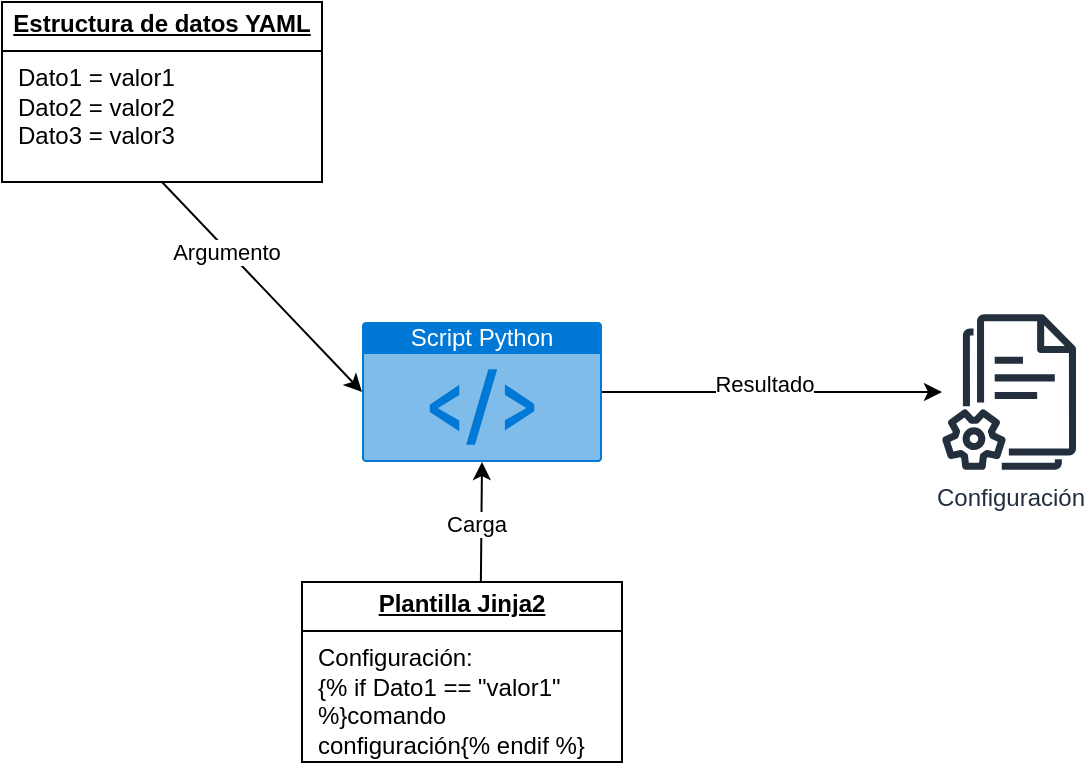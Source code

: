 <mxfile version="27.0.9" pages="5">
  <diagram name="YAML, Python y Jinja2" id="COEeig4k1HcuZJ6v3FtH">
    <mxGraphModel dx="1674" dy="845" grid="1" gridSize="10" guides="1" tooltips="1" connect="1" arrows="1" fold="1" page="1" pageScale="1" pageWidth="827" pageHeight="1169" math="0" shadow="0">
      <root>
        <mxCell id="bvoOCGnlxFdeLyVWdxQs-0" />
        <mxCell id="bvoOCGnlxFdeLyVWdxQs-1" parent="bvoOCGnlxFdeLyVWdxQs-0" />
        <mxCell id="Gclfy9O5FGHly3ne2aUQ-0" value="&lt;p style=&quot;margin:0px;margin-top:4px;text-align:center;text-decoration:underline;&quot;&gt;&lt;b&gt;Estructura de datos YAML&lt;/b&gt;&lt;/p&gt;&lt;hr size=&quot;1&quot; style=&quot;border-style:solid;&quot;&gt;&lt;p style=&quot;margin:0px;margin-left:8px;&quot;&gt;Dato1 = valor1&lt;/p&gt;&lt;p style=&quot;margin:0px;margin-left:8px;&quot;&gt;Dato2 = valor2&lt;/p&gt;&lt;p style=&quot;margin:0px;margin-left:8px;&quot;&gt;Dato3 = valor3&lt;/p&gt;" style="verticalAlign=top;align=left;overflow=fill;html=1;whiteSpace=wrap;" vertex="1" parent="bvoOCGnlxFdeLyVWdxQs-1">
          <mxGeometry x="10" y="40" width="160" height="90" as="geometry" />
        </mxCell>
        <mxCell id="Gclfy9O5FGHly3ne2aUQ-1" value="&lt;p style=&quot;margin:0px;margin-top:4px;text-align:center;text-decoration:underline;&quot;&gt;&lt;b&gt;Plantilla Jinja2&lt;/b&gt;&lt;/p&gt;&lt;hr size=&quot;1&quot; style=&quot;border-style:solid;&quot;&gt;&lt;p style=&quot;margin:0px;margin-left:8px;&quot;&gt;Configuración:&lt;/p&gt;&lt;p style=&quot;margin:0px;margin-left:8px;&quot;&gt;{% if Dato1 == &quot;valor1&quot; %}comando configuración{% endif %}&lt;br&gt;&lt;/p&gt;" style="verticalAlign=top;align=left;overflow=fill;html=1;whiteSpace=wrap;" vertex="1" parent="bvoOCGnlxFdeLyVWdxQs-1">
          <mxGeometry x="160" y="330" width="160" height="90" as="geometry" />
        </mxCell>
        <mxCell id="Gclfy9O5FGHly3ne2aUQ-2" value="Script Python" style="html=1;whiteSpace=wrap;strokeColor=none;fillColor=#0079D6;labelPosition=center;verticalLabelPosition=middle;verticalAlign=top;align=center;fontSize=12;outlineConnect=0;spacingTop=-6;fontColor=#FFFFFF;sketch=0;shape=mxgraph.sitemap.script;" vertex="1" parent="bvoOCGnlxFdeLyVWdxQs-1">
          <mxGeometry x="190" y="200" width="120" height="70" as="geometry" />
        </mxCell>
        <mxCell id="Gclfy9O5FGHly3ne2aUQ-3" value="" style="endArrow=classic;html=1;rounded=0;exitX=0.5;exitY=1;exitDx=0;exitDy=0;entryX=0;entryY=0.5;entryDx=0;entryDy=0;entryPerimeter=0;" edge="1" parent="bvoOCGnlxFdeLyVWdxQs-1" source="Gclfy9O5FGHly3ne2aUQ-0" target="Gclfy9O5FGHly3ne2aUQ-2">
          <mxGeometry width="50" height="50" relative="1" as="geometry">
            <mxPoint x="110" y="290" as="sourcePoint" />
            <mxPoint x="160" y="240" as="targetPoint" />
          </mxGeometry>
        </mxCell>
        <mxCell id="Gclfy9O5FGHly3ne2aUQ-6" value="Argumento" style="edgeLabel;html=1;align=center;verticalAlign=middle;resizable=0;points=[];" vertex="1" connectable="0" parent="Gclfy9O5FGHly3ne2aUQ-3">
          <mxGeometry x="-0.35" y="-1" relative="1" as="geometry">
            <mxPoint as="offset" />
          </mxGeometry>
        </mxCell>
        <mxCell id="Gclfy9O5FGHly3ne2aUQ-4" value="" style="endArrow=classic;html=1;rounded=0;exitX=0.559;exitY=-0.006;exitDx=0;exitDy=0;entryX=0.5;entryY=1;entryDx=0;entryDy=0;entryPerimeter=0;exitPerimeter=0;" edge="1" parent="bvoOCGnlxFdeLyVWdxQs-1" source="Gclfy9O5FGHly3ne2aUQ-1" target="Gclfy9O5FGHly3ne2aUQ-2">
          <mxGeometry width="50" height="50" relative="1" as="geometry">
            <mxPoint x="160" y="310" as="sourcePoint" />
            <mxPoint x="200" y="245" as="targetPoint" />
          </mxGeometry>
        </mxCell>
        <mxCell id="Gclfy9O5FGHly3ne2aUQ-7" value="Carga" style="edgeLabel;html=1;align=center;verticalAlign=middle;resizable=0;points=[];" vertex="1" connectable="0" parent="Gclfy9O5FGHly3ne2aUQ-4">
          <mxGeometry x="-0.053" y="3" relative="1" as="geometry">
            <mxPoint y="-1" as="offset" />
          </mxGeometry>
        </mxCell>
        <mxCell id="Gclfy9O5FGHly3ne2aUQ-5" value="Configuración" style="sketch=0;outlineConnect=0;fontColor=#232F3E;gradientColor=none;fillColor=#232F3D;strokeColor=none;dashed=0;verticalLabelPosition=bottom;verticalAlign=top;align=center;html=1;fontSize=12;fontStyle=0;aspect=fixed;pointerEvents=1;shape=mxgraph.aws4.documents2;" vertex="1" parent="bvoOCGnlxFdeLyVWdxQs-1">
          <mxGeometry x="480" y="196" width="67" height="78" as="geometry" />
        </mxCell>
        <mxCell id="Gclfy9O5FGHly3ne2aUQ-8" value="" style="endArrow=classic;html=1;rounded=0;exitX=1;exitY=0.5;exitDx=0;exitDy=0;exitPerimeter=0;" edge="1" parent="bvoOCGnlxFdeLyVWdxQs-1" source="Gclfy9O5FGHly3ne2aUQ-2" target="Gclfy9O5FGHly3ne2aUQ-5">
          <mxGeometry width="50" height="50" relative="1" as="geometry">
            <mxPoint x="369" y="309" as="sourcePoint" />
            <mxPoint x="320" y="245" as="targetPoint" />
          </mxGeometry>
        </mxCell>
        <mxCell id="Gclfy9O5FGHly3ne2aUQ-9" value="Resultado" style="edgeLabel;html=1;align=center;verticalAlign=middle;resizable=0;points=[];" vertex="1" connectable="0" parent="Gclfy9O5FGHly3ne2aUQ-8">
          <mxGeometry x="-0.053" y="3" relative="1" as="geometry">
            <mxPoint y="-1" as="offset" />
          </mxGeometry>
        </mxCell>
      </root>
    </mxGraphModel>
  </diagram>
  <diagram name="Bloques" id="0b41ghxcQToLrge9Cwbe">
    <mxGraphModel dx="3341" dy="3705" grid="1" gridSize="10" guides="1" tooltips="1" connect="1" arrows="1" fold="1" page="1" pageScale="1" pageWidth="827" pageHeight="1169" math="0" shadow="0">
      <root>
        <mxCell id="YPgci2czUSs2tZnhERTE-0" />
        <mxCell id="YPgci2czUSs2tZnhERTE-1" parent="YPgci2czUSs2tZnhERTE-0" />
        <mxCell id="ur8fRC9HV06FFSIf8KaX-40" value="" style="rounded=0;whiteSpace=wrap;html=1;fillColor=#CCFFCC;" parent="YPgci2czUSs2tZnhERTE-1" vertex="1">
          <mxGeometry x="1360" y="-1145" width="1880" height="335" as="geometry" />
        </mxCell>
        <mxCell id="ur8fRC9HV06FFSIf8KaX-12" value="" style="group" parent="YPgci2czUSs2tZnhERTE-1" vertex="1" connectable="0">
          <mxGeometry x="2640" y="-1020" width="300" height="150" as="geometry" />
        </mxCell>
        <mxCell id="ur8fRC9HV06FFSIf8KaX-4" value="&lt;font style=&quot;font-size: 36px;&quot;&gt;Gestión y control&lt;/font&gt;&lt;div&gt;&lt;font style=&quot;font-size: 18px;&quot;&gt;SSH, AAA, NTP, SNMP, Syslog, Netflow&lt;/font&gt;&lt;/div&gt;&lt;div&gt;&lt;font style=&quot;font-size: 18px;&quot;&gt;&lt;br&gt;&lt;/font&gt;&lt;/div&gt;" style="rounded=1;whiteSpace=wrap;html=1;" parent="ur8fRC9HV06FFSIf8KaX-12" vertex="1">
          <mxGeometry width="300" height="150" as="geometry" />
        </mxCell>
        <mxCell id="ur8fRC9HV06FFSIf8KaX-7" value="&lt;font style=&quot;font-size: 18px;&quot;&gt;Plantillas Jinja2&lt;/font&gt;" style="rounded=1;whiteSpace=wrap;html=1;" parent="ur8fRC9HV06FFSIf8KaX-12" vertex="1">
          <mxGeometry x="45" y="110" width="210" height="30" as="geometry" />
        </mxCell>
        <mxCell id="ur8fRC9HV06FFSIf8KaX-13" value="" style="group" parent="YPgci2czUSs2tZnhERTE-1" vertex="1" connectable="0">
          <mxGeometry x="2320" y="-1020" width="300" height="150" as="geometry" />
        </mxCell>
        <mxCell id="ur8fRC9HV06FFSIf8KaX-5" value="&lt;span style=&quot;font-size: 36px;&quot;&gt;QOS&lt;/span&gt;&lt;br&gt;&lt;div&gt;&lt;font style=&quot;font-size: 18px;&quot;&gt;Identificación, marcado, priorización, aplicación&amp;nbsp;&lt;/font&gt;&lt;/div&gt;&lt;div&gt;&lt;font style=&quot;font-size: 18px;&quot;&gt;&lt;br&gt;&lt;/font&gt;&lt;/div&gt;" style="rounded=1;whiteSpace=wrap;html=1;" parent="ur8fRC9HV06FFSIf8KaX-13" vertex="1">
          <mxGeometry width="300" height="150" as="geometry" />
        </mxCell>
        <mxCell id="ur8fRC9HV06FFSIf8KaX-8" value="&lt;font style=&quot;font-size: 18px;&quot;&gt;Plantillas Jinja2&lt;/font&gt;" style="rounded=1;whiteSpace=wrap;html=1;" parent="ur8fRC9HV06FFSIf8KaX-13" vertex="1">
          <mxGeometry x="45" y="110" width="210" height="30" as="geometry" />
        </mxCell>
        <mxCell id="ur8fRC9HV06FFSIf8KaX-14" value="" style="group" parent="YPgci2czUSs2tZnhERTE-1" vertex="1" connectable="0">
          <mxGeometry x="2000" y="-1020" width="300" height="150" as="geometry" />
        </mxCell>
        <mxCell id="ur8fRC9HV06FFSIf8KaX-6" value="&lt;span style=&quot;font-size: 36px;&quot;&gt;Cifrado&lt;/span&gt;&lt;br&gt;&lt;div&gt;&lt;font style=&quot;font-size: 18px;&quot;&gt;IPSEC, IKE, Politicas, Redes a proteger&lt;/font&gt;&lt;/div&gt;&lt;div&gt;&lt;font style=&quot;font-size: 18px;&quot;&gt;&lt;br&gt;&lt;/font&gt;&lt;/div&gt;" style="rounded=1;whiteSpace=wrap;html=1;" parent="ur8fRC9HV06FFSIf8KaX-14" vertex="1">
          <mxGeometry width="300" height="150" as="geometry" />
        </mxCell>
        <mxCell id="ur8fRC9HV06FFSIf8KaX-11" value="&lt;font style=&quot;font-size: 18px;&quot;&gt;Plantillas Jinja2&lt;/font&gt;" style="rounded=1;whiteSpace=wrap;html=1;" parent="ur8fRC9HV06FFSIf8KaX-14" vertex="1">
          <mxGeometry x="45" y="110" width="210" height="30" as="geometry" />
        </mxCell>
        <mxCell id="ur8fRC9HV06FFSIf8KaX-15" value="" style="group" parent="YPgci2czUSs2tZnhERTE-1" vertex="1" connectable="0">
          <mxGeometry x="1690" y="-1020" width="300" height="150" as="geometry" />
        </mxCell>
        <mxCell id="ur8fRC9HV06FFSIf8KaX-16" value="&lt;span style=&quot;font-size: 36px;&quot;&gt;Enrutamiento&lt;/span&gt;&lt;div&gt;&lt;div&gt;&lt;span style=&quot;font-size: 18px;&quot;&gt;Protocolos, BGP, HSRP, anuncios&lt;/span&gt;&lt;/div&gt;&lt;div&gt;&lt;span style=&quot;font-size: 18px;&quot;&gt;&lt;br&gt;&lt;/span&gt;&lt;/div&gt;&lt;div&gt;&lt;span style=&quot;font-size: 18px;&quot;&gt;&lt;br&gt;&lt;/span&gt;&lt;/div&gt;&lt;/div&gt;" style="rounded=1;whiteSpace=wrap;html=1;" parent="ur8fRC9HV06FFSIf8KaX-15" vertex="1">
          <mxGeometry width="300" height="150" as="geometry" />
        </mxCell>
        <mxCell id="ur8fRC9HV06FFSIf8KaX-17" value="&lt;font style=&quot;font-size: 18px;&quot;&gt;Plantillas Jinja2&lt;/font&gt;" style="rounded=1;whiteSpace=wrap;html=1;" parent="ur8fRC9HV06FFSIf8KaX-15" vertex="1">
          <mxGeometry x="45" y="110" width="210" height="30" as="geometry" />
        </mxCell>
        <mxCell id="ur8fRC9HV06FFSIf8KaX-18" value="" style="group" parent="YPgci2czUSs2tZnhERTE-1" vertex="1" connectable="0">
          <mxGeometry x="1380" y="-1020" width="300" height="150" as="geometry" />
        </mxCell>
        <mxCell id="ur8fRC9HV06FFSIf8KaX-19" value="&lt;span style=&quot;font-size: 36px;&quot;&gt;Segmentación&lt;/span&gt;&lt;br&gt;&lt;div&gt;&lt;font style=&quot;font-size: 18px;&quot;&gt;Segmentacion lógica, VRFs, VLANs, Interfaces&lt;/font&gt;&lt;/div&gt;&lt;div&gt;&lt;font style=&quot;font-size: 18px;&quot;&gt;&lt;br&gt;&lt;/font&gt;&lt;/div&gt;" style="rounded=1;whiteSpace=wrap;html=1;" parent="ur8fRC9HV06FFSIf8KaX-18" vertex="1">
          <mxGeometry width="300" height="150" as="geometry" />
        </mxCell>
        <mxCell id="ur8fRC9HV06FFSIf8KaX-20" value="&lt;font style=&quot;font-size: 18px;&quot;&gt;Plantillas Jinja2&lt;/font&gt;" style="rounded=1;whiteSpace=wrap;html=1;" parent="ur8fRC9HV06FFSIf8KaX-18" vertex="1">
          <mxGeometry x="45" y="110" width="210" height="30" as="geometry" />
        </mxCell>
        <mxCell id="ur8fRC9HV06FFSIf8KaX-41" value="&lt;span style=&quot;font-size: 72px;&quot;&gt;Funcionalidades/Servicios&lt;/span&gt;&lt;div&gt;&lt;font style=&quot;font-size: 18px;&quot;&gt;&lt;i&gt;(Que se hace)&lt;/i&gt;&lt;/font&gt;&lt;/div&gt;" style="text;html=1;align=center;verticalAlign=middle;whiteSpace=wrap;rounded=0;" parent="YPgci2czUSs2tZnhERTE-1" vertex="1">
          <mxGeometry x="1450" y="-1120" width="1420" height="60" as="geometry" />
        </mxCell>
        <mxCell id="ur8fRC9HV06FFSIf8KaX-68" value="" style="group" parent="YPgci2czUSs2tZnhERTE-1" vertex="1" connectable="0">
          <mxGeometry x="1360" y="-770" width="1880" height="335" as="geometry" />
        </mxCell>
        <mxCell id="ur8fRC9HV06FFSIf8KaX-42" value="" style="rounded=0;whiteSpace=wrap;html=1;fillColor=#cce5ff;strokeColor=#36393d;" parent="ur8fRC9HV06FFSIf8KaX-68" vertex="1">
          <mxGeometry width="1880" height="335" as="geometry" />
        </mxCell>
        <mxCell id="ur8fRC9HV06FFSIf8KaX-27" value="" style="group" parent="ur8fRC9HV06FFSIf8KaX-68" vertex="1" connectable="0">
          <mxGeometry x="10" y="112.5" width="352.5" height="170" as="geometry" />
        </mxCell>
        <mxCell id="ur8fRC9HV06FFSIf8KaX-23" value="&lt;font style=&quot;font-size: 36px;&quot;&gt;Routers Sede Remota&lt;/font&gt;&lt;div&gt;&lt;font style=&quot;font-size: 36px;&quot;&gt;&lt;br&gt;&lt;/font&gt;&lt;div&gt;&lt;br&gt;&lt;/div&gt;&lt;/div&gt;" style="rounded=1;whiteSpace=wrap;html=1;" parent="ur8fRC9HV06FFSIf8KaX-27" vertex="1">
          <mxGeometry width="352.5" height="170" as="geometry" />
        </mxCell>
        <mxCell id="ur8fRC9HV06FFSIf8KaX-24" value="&lt;span style=&quot;font-size: 18px;&quot;&gt;Jinja 2: Estructura basica del dispoitivo&lt;/span&gt;" style="rounded=1;whiteSpace=wrap;html=1;" parent="ur8fRC9HV06FFSIf8KaX-27" vertex="1">
          <mxGeometry x="11.75" y="100" width="329" height="30" as="geometry" />
        </mxCell>
        <mxCell id="ur8fRC9HV06FFSIf8KaX-25" value="&lt;span style=&quot;font-size: 18px;&quot;&gt;Jinja2: Aplicación de modulos&lt;/span&gt;" style="rounded=1;whiteSpace=wrap;html=1;" parent="ur8fRC9HV06FFSIf8KaX-27" vertex="1">
          <mxGeometry x="11.75" y="130" width="329" height="30" as="geometry" />
        </mxCell>
        <mxCell id="ur8fRC9HV06FFSIf8KaX-28" value="" style="group" parent="ur8fRC9HV06FFSIf8KaX-68" vertex="1" connectable="0">
          <mxGeometry x="370" y="112.5" width="352.5" height="170" as="geometry" />
        </mxCell>
        <mxCell id="ur8fRC9HV06FFSIf8KaX-29" value="&lt;font style=&quot;font-size: 36px;&quot;&gt;Routers Sede Central&lt;/font&gt;&lt;div&gt;&lt;font style=&quot;font-size: 36px;&quot;&gt;&lt;br&gt;&lt;/font&gt;&lt;div&gt;&lt;br&gt;&lt;/div&gt;&lt;/div&gt;" style="rounded=1;whiteSpace=wrap;html=1;" parent="ur8fRC9HV06FFSIf8KaX-28" vertex="1">
          <mxGeometry width="352.5" height="170" as="geometry" />
        </mxCell>
        <mxCell id="pkJNti1hJ-4r-hsX4Pwo-3" value="&lt;span style=&quot;font-size: 18px;&quot;&gt;Jinja 2: Estructura basica del dispoitivo&lt;/span&gt;" style="rounded=1;whiteSpace=wrap;html=1;" parent="ur8fRC9HV06FFSIf8KaX-28" vertex="1">
          <mxGeometry x="11.75" y="97.5" width="329" height="30" as="geometry" />
        </mxCell>
        <mxCell id="pkJNti1hJ-4r-hsX4Pwo-4" value="&lt;span style=&quot;font-size: 18px;&quot;&gt;Jinja2: Aplicación de modulos&lt;/span&gt;" style="rounded=1;whiteSpace=wrap;html=1;" parent="ur8fRC9HV06FFSIf8KaX-28" vertex="1">
          <mxGeometry x="11.75" y="127.5" width="329" height="30" as="geometry" />
        </mxCell>
        <mxCell id="ur8fRC9HV06FFSIf8KaX-32" value="" style="group" parent="ur8fRC9HV06FFSIf8KaX-68" vertex="1" connectable="0">
          <mxGeometry x="740" y="112.5" width="352.5" height="170" as="geometry" />
        </mxCell>
        <mxCell id="ur8fRC9HV06FFSIf8KaX-33" value="&lt;font style=&quot;font-size: 36px;&quot;&gt;Switches de Distribución&lt;/font&gt;&lt;div&gt;&lt;font style=&quot;font-size: 36px;&quot;&gt;&lt;br&gt;&lt;/font&gt;&lt;div&gt;&lt;br&gt;&lt;/div&gt;&lt;/div&gt;" style="rounded=1;whiteSpace=wrap;html=1;" parent="ur8fRC9HV06FFSIf8KaX-32" vertex="1">
          <mxGeometry width="352.5" height="170" as="geometry" />
        </mxCell>
        <mxCell id="pkJNti1hJ-4r-hsX4Pwo-5" value="&lt;span style=&quot;font-size: 18px;&quot;&gt;Jinja 2: Estructura basica del dispoitivo&lt;/span&gt;" style="rounded=1;whiteSpace=wrap;html=1;" parent="ur8fRC9HV06FFSIf8KaX-32" vertex="1">
          <mxGeometry x="11.75" y="97.5" width="329" height="30" as="geometry" />
        </mxCell>
        <mxCell id="pkJNti1hJ-4r-hsX4Pwo-6" value="&lt;span style=&quot;font-size: 18px;&quot;&gt;Jinja2: Aplicación de modulos&lt;/span&gt;" style="rounded=1;whiteSpace=wrap;html=1;" parent="ur8fRC9HV06FFSIf8KaX-32" vertex="1">
          <mxGeometry x="11.75" y="127.5" width="329" height="30" as="geometry" />
        </mxCell>
        <mxCell id="ur8fRC9HV06FFSIf8KaX-36" value="" style="group" parent="ur8fRC9HV06FFSIf8KaX-68" vertex="1" connectable="0">
          <mxGeometry x="1110" y="112.5" width="352.5" height="170" as="geometry" />
        </mxCell>
        <mxCell id="ur8fRC9HV06FFSIf8KaX-37" value="&lt;div&gt;&lt;div&gt;&lt;span style=&quot;font-size: 36px;&quot;&gt;Switches de acceso&lt;/span&gt;&lt;/div&gt;&lt;/div&gt;&lt;div&gt;&lt;br&gt;&lt;/div&gt;&lt;div&gt;&lt;br&gt;&lt;/div&gt;&lt;div&gt;&lt;br&gt;&lt;/div&gt;&lt;div&gt;&lt;br&gt;&lt;/div&gt;" style="rounded=1;whiteSpace=wrap;html=1;" parent="ur8fRC9HV06FFSIf8KaX-36" vertex="1">
          <mxGeometry width="352.5" height="170" as="geometry" />
        </mxCell>
        <mxCell id="pkJNti1hJ-4r-hsX4Pwo-7" value="&lt;span style=&quot;font-size: 18px;&quot;&gt;Jinja 2: Estructura basica del dispoitivo&lt;/span&gt;" style="rounded=1;whiteSpace=wrap;html=1;" parent="ur8fRC9HV06FFSIf8KaX-36" vertex="1">
          <mxGeometry x="11" y="97.5" width="329" height="30" as="geometry" />
        </mxCell>
        <mxCell id="pkJNti1hJ-4r-hsX4Pwo-8" value="&lt;span style=&quot;font-size: 18px;&quot;&gt;Jinja2: Aplicación de modulos&lt;/span&gt;" style="rounded=1;whiteSpace=wrap;html=1;" parent="ur8fRC9HV06FFSIf8KaX-36" vertex="1">
          <mxGeometry x="11" y="127.5" width="329" height="30" as="geometry" />
        </mxCell>
        <mxCell id="ur8fRC9HV06FFSIf8KaX-43" value="&lt;span style=&quot;font-size: 72px;&quot;&gt;Dispositivos/Plantillas&lt;/span&gt;&lt;div&gt;&lt;font style=&quot;font-size: 18px;&quot;&gt;&lt;i style=&quot;&quot;&gt;(Donde se hace)&lt;/i&gt;&lt;/font&gt;&lt;/div&gt;" style="text;html=1;align=center;verticalAlign=middle;whiteSpace=wrap;rounded=0;" parent="ur8fRC9HV06FFSIf8KaX-68" vertex="1">
          <mxGeometry x="117.5" y="12.5" width="1668.5" height="60" as="geometry" />
        </mxCell>
        <mxCell id="ur8fRC9HV06FFSIf8KaX-83" value="&lt;font style=&quot;font-size: 24px;&quot;&gt;2&lt;/font&gt;" style="ellipse;whiteSpace=wrap;html=1;aspect=fixed;" parent="ur8fRC9HV06FFSIf8KaX-68" vertex="1">
          <mxGeometry x="20.005" y="12.5" width="80" height="80" as="geometry" />
        </mxCell>
        <mxCell id="ur8fRC9HV06FFSIf8KaX-127" value="" style="group" parent="ur8fRC9HV06FFSIf8KaX-68" vertex="1" connectable="0">
          <mxGeometry x="1500" y="112.5" width="352.5" height="170" as="geometry" />
        </mxCell>
        <mxCell id="ur8fRC9HV06FFSIf8KaX-128" value="&lt;div&gt;&lt;div&gt;&lt;span style=&quot;font-size: 36px;&quot;&gt;Otros dispositivos*&lt;/span&gt;&lt;/div&gt;&lt;/div&gt;&lt;div&gt;&lt;font style=&quot;font-size: 18px;&quot;&gt;&lt;i&gt;Firewall, Punto de acceso&lt;/i&gt;&lt;/font&gt;&lt;/div&gt;&lt;div&gt;&lt;font style=&quot;font-size: 18px;&quot;&gt;&lt;i&gt;&lt;br&gt;&lt;/i&gt;&lt;/font&gt;&lt;/div&gt;&lt;div&gt;&lt;font style=&quot;font-size: 18px;&quot;&gt;&lt;i&gt;&lt;br&gt;&lt;/i&gt;&lt;/font&gt;&lt;/div&gt;" style="rounded=1;whiteSpace=wrap;html=1;" parent="ur8fRC9HV06FFSIf8KaX-127" vertex="1">
          <mxGeometry width="352.5" height="170" as="geometry" />
        </mxCell>
        <mxCell id="ur8fRC9HV06FFSIf8KaX-133" value="Escalabilidad" style="text;html=1;align=center;verticalAlign=middle;whiteSpace=wrap;rounded=0;" parent="ur8fRC9HV06FFSIf8KaX-127" vertex="1">
          <mxGeometry x="270" width="60" height="30" as="geometry" />
        </mxCell>
        <mxCell id="pkJNti1hJ-4r-hsX4Pwo-9" value="&lt;span style=&quot;font-size: 18px;&quot;&gt;Jinja 2: Estructura basica del dispoitivo&lt;/span&gt;" style="rounded=1;whiteSpace=wrap;html=1;" parent="ur8fRC9HV06FFSIf8KaX-127" vertex="1">
          <mxGeometry x="11.75" y="97.5" width="329" height="30" as="geometry" />
        </mxCell>
        <mxCell id="pkJNti1hJ-4r-hsX4Pwo-10" value="&lt;span style=&quot;font-size: 18px;&quot;&gt;Jinja2: Aplicación de modulos&lt;/span&gt;" style="rounded=1;whiteSpace=wrap;html=1;" parent="ur8fRC9HV06FFSIf8KaX-127" vertex="1">
          <mxGeometry x="11.75" y="127.5" width="329" height="30" as="geometry" />
        </mxCell>
        <mxCell id="ur8fRC9HV06FFSIf8KaX-69" value="" style="group" parent="YPgci2czUSs2tZnhERTE-1" vertex="1" connectable="0">
          <mxGeometry x="1360" y="-340" width="500" height="270" as="geometry" />
        </mxCell>
        <mxCell id="ur8fRC9HV06FFSIf8KaX-44" value="" style="rounded=0;whiteSpace=wrap;html=1;fillColor=#ffcc99;strokeColor=#36393d;" parent="ur8fRC9HV06FFSIf8KaX-69" vertex="1">
          <mxGeometry width="500" height="270" as="geometry" />
        </mxCell>
        <mxCell id="ur8fRC9HV06FFSIf8KaX-45" value="&lt;span style=&quot;font-size: 72px;&quot;&gt;Parametros&lt;/span&gt;&lt;div&gt;&lt;font style=&quot;font-size: 18px;&quot;&gt;&lt;i&gt;(Datos especificos)&lt;/i&gt;&lt;/font&gt;&lt;/div&gt;" style="text;html=1;align=center;verticalAlign=middle;whiteSpace=wrap;rounded=0;" parent="ur8fRC9HV06FFSIf8KaX-69" vertex="1">
          <mxGeometry x="20" y="30" width="470" height="60" as="geometry" />
        </mxCell>
        <mxCell id="ur8fRC9HV06FFSIf8KaX-46" value="" style="group" parent="ur8fRC9HV06FFSIf8KaX-69" vertex="1" connectable="0">
          <mxGeometry x="105" y="80" width="300" height="170" as="geometry" />
        </mxCell>
        <mxCell id="ur8fRC9HV06FFSIf8KaX-47" value="&lt;div&gt;&lt;div&gt;&lt;span style=&quot;font-size: 36px;&quot;&gt;Archivos Yaml&lt;/span&gt;&lt;/div&gt;&lt;/div&gt;&lt;div&gt;&lt;br&gt;&lt;/div&gt;&lt;div&gt;&lt;br&gt;&lt;/div&gt;&lt;div&gt;&lt;br&gt;&lt;/div&gt;" style="rounded=1;whiteSpace=wrap;html=1;" parent="ur8fRC9HV06FFSIf8KaX-46" vertex="1">
          <mxGeometry y="40" width="300" height="120" as="geometry" />
        </mxCell>
        <mxCell id="ur8fRC9HV06FFSIf8KaX-48" value="&lt;span style=&quot;font-size: 18px;&quot;&gt;&lt;i&gt;router1_sede1.yaml&lt;/i&gt;&lt;/span&gt;" style="rounded=1;whiteSpace=wrap;html=1;" parent="ur8fRC9HV06FFSIf8KaX-46" vertex="1">
          <mxGeometry x="10" y="110" width="280" height="30" as="geometry" />
        </mxCell>
        <mxCell id="ur8fRC9HV06FFSIf8KaX-84" value="&lt;font style=&quot;font-size: 24px;&quot;&gt;3&lt;/font&gt;" style="ellipse;whiteSpace=wrap;html=1;aspect=fixed;" parent="ur8fRC9HV06FFSIf8KaX-69" vertex="1">
          <mxGeometry x="10" y="170" width="80" height="80" as="geometry" />
        </mxCell>
        <mxCell id="ur8fRC9HV06FFSIf8KaX-70" value="" style="group" parent="YPgci2czUSs2tZnhERTE-1" vertex="1" connectable="0">
          <mxGeometry x="2220" y="-340" width="1020" height="270" as="geometry" />
        </mxCell>
        <mxCell id="ur8fRC9HV06FFSIf8KaX-50" value="" style="rounded=0;whiteSpace=wrap;html=1;fillColor=#ffcccc;strokeColor=#36393d;" parent="ur8fRC9HV06FFSIf8KaX-70" vertex="1">
          <mxGeometry width="1020" height="270" as="geometry" />
        </mxCell>
        <mxCell id="ur8fRC9HV06FFSIf8KaX-51" value="" style="group" parent="ur8fRC9HV06FFSIf8KaX-70" vertex="1" connectable="0">
          <mxGeometry x="620" y="70" width="300" height="180" as="geometry" />
        </mxCell>
        <mxCell id="ur8fRC9HV06FFSIf8KaX-52" value="&lt;div&gt;&lt;div&gt;&lt;span style=&quot;font-size: 36px;&quot;&gt;Resultados&lt;/span&gt;&lt;/div&gt;&lt;/div&gt;&lt;div&gt;&lt;span style=&quot;font-size: 36px;&quot;&gt;&lt;br&gt;&lt;/span&gt;&lt;/div&gt;&lt;div&gt;&lt;span style=&quot;font-size: 36px;&quot;&gt;&lt;br&gt;&lt;/span&gt;&lt;/div&gt;" style="rounded=1;whiteSpace=wrap;html=1;" parent="ur8fRC9HV06FFSIf8KaX-51" vertex="1">
          <mxGeometry x="-100" y="36" width="400" height="144" as="geometry" />
        </mxCell>
        <mxCell id="ur8fRC9HV06FFSIf8KaX-53" value="&lt;span style=&quot;font-size: 18px;&quot;&gt;Configurciones&lt;/span&gt;" style="rounded=1;whiteSpace=wrap;html=1;" parent="ur8fRC9HV06FFSIf8KaX-51" vertex="1">
          <mxGeometry x="-40" y="135" width="140" height="27" as="geometry" />
        </mxCell>
        <mxCell id="ur8fRC9HV06FFSIf8KaX-82" value="&lt;span style=&quot;font-size: 18px;&quot;&gt;Documentación**&lt;/span&gt;" style="rounded=1;whiteSpace=wrap;html=1;" parent="ur8fRC9HV06FFSIf8KaX-51" vertex="1">
          <mxGeometry x="130" y="135" width="140" height="27" as="geometry" />
        </mxCell>
        <mxCell id="ur8fRC9HV06FFSIf8KaX-54" value="&lt;span style=&quot;font-size: 72px;&quot;&gt;Automatización&lt;/span&gt;&lt;div&gt;&lt;font style=&quot;font-size: 18px;&quot;&gt;&lt;i&gt;(Generacion y validacion)&lt;/i&gt;&lt;/font&gt;&lt;/div&gt;" style="text;html=1;align=center;verticalAlign=middle;whiteSpace=wrap;rounded=0;" parent="ur8fRC9HV06FFSIf8KaX-70" vertex="1">
          <mxGeometry x="100" y="20" width="820" height="60" as="geometry" />
        </mxCell>
        <mxCell id="ur8fRC9HV06FFSIf8KaX-55" value="" style="group" parent="ur8fRC9HV06FFSIf8KaX-70" vertex="1" connectable="0">
          <mxGeometry x="100" y="60" width="300" height="200" as="geometry" />
        </mxCell>
        <mxCell id="ur8fRC9HV06FFSIf8KaX-56" value="&lt;div&gt;&lt;div&gt;&lt;span style=&quot;background-color: initial; font-size: 36px;&quot;&gt;Procesamiento&lt;/span&gt;&lt;br&gt;&lt;/div&gt;&lt;/div&gt;&lt;div&gt;&lt;span style=&quot;background-color: initial; font-size: 36px;&quot;&gt;&lt;br&gt;&lt;/span&gt;&lt;/div&gt;&lt;div&gt;&lt;span style=&quot;font-size: 36px;&quot;&gt;&lt;br&gt;&lt;/span&gt;&lt;/div&gt;" style="rounded=1;whiteSpace=wrap;html=1;" parent="ur8fRC9HV06FFSIf8KaX-55" vertex="1">
          <mxGeometry y="47.059" width="300" height="141.176" as="geometry" />
        </mxCell>
        <mxCell id="ur8fRC9HV06FFSIf8KaX-57" value="" style="rounded=1;whiteSpace=wrap;html=1;" parent="ur8fRC9HV06FFSIf8KaX-55" vertex="1">
          <mxGeometry x="10" y="110" width="280" height="70" as="geometry" />
        </mxCell>
        <mxCell id="ur8fRC9HV06FFSIf8KaX-60" value="&lt;font style=&quot;font-size: 18px;&quot;&gt;Scripts Ptython&lt;/font&gt;&lt;div&gt;&lt;font style=&quot;font-size: 18px;&quot;&gt;Integración Logica+Jinja2+Yaml&lt;/font&gt;&lt;/div&gt;" style="text;html=1;align=center;verticalAlign=middle;whiteSpace=wrap;rounded=0;" parent="ur8fRC9HV06FFSIf8KaX-55" vertex="1">
          <mxGeometry x="30" y="120" width="230" height="50" as="geometry" />
        </mxCell>
        <mxCell id="ur8fRC9HV06FFSIf8KaX-113" value="&lt;font style=&quot;font-size: 24px;&quot;&gt;4&lt;/font&gt;" style="ellipse;whiteSpace=wrap;html=1;aspect=fixed;" parent="ur8fRC9HV06FFSIf8KaX-70" vertex="1">
          <mxGeometry x="10" y="180" width="80" height="80" as="geometry" />
        </mxCell>
        <mxCell id="ur8fRC9HV06FFSIf8KaX-71" value="" style="endArrow=classic;html=1;rounded=0;entryX=0;entryY=0.75;entryDx=0;entryDy=0;exitX=0;exitY=1;exitDx=0;exitDy=0;" parent="YPgci2czUSs2tZnhERTE-1" source="ur8fRC9HV06FFSIf8KaX-40" target="ur8fRC9HV06FFSIf8KaX-25" edge="1">
          <mxGeometry relative="1" as="geometry">
            <mxPoint x="1190" y="-820" as="sourcePoint" />
            <mxPoint x="1290" y="-820" as="targetPoint" />
            <Array as="points">
              <mxPoint x="1310" y="-660" />
            </Array>
          </mxGeometry>
        </mxCell>
        <mxCell id="ur8fRC9HV06FFSIf8KaX-72" value="&lt;span style=&quot;font-size: 24px;&quot;&gt;Dependencia&lt;/span&gt;" style="edgeLabel;resizable=0;html=1;;align=center;verticalAlign=middle;rotation=-90;" parent="ur8fRC9HV06FFSIf8KaX-71" connectable="0" vertex="1">
          <mxGeometry relative="1" as="geometry" />
        </mxCell>
        <mxCell id="ur8fRC9HV06FFSIf8KaX-75" value="" style="endArrow=classic;html=1;rounded=0;entryX=0.25;entryY=0;entryDx=0;entryDy=0;exitX=0.5;exitY=1;exitDx=0;exitDy=0;" parent="YPgci2czUSs2tZnhERTE-1" source="ur8fRC9HV06FFSIf8KaX-42" target="ur8fRC9HV06FFSIf8KaX-50" edge="1">
          <mxGeometry relative="1" as="geometry">
            <mxPoint x="1370" y="-800" as="sourcePoint" />
            <mxPoint x="1540" y="-495" as="targetPoint" />
          </mxGeometry>
        </mxCell>
        <mxCell id="ur8fRC9HV06FFSIf8KaX-76" value="&lt;span style=&quot;font-size: 24px;&quot;&gt;Dependencia&lt;/span&gt;" style="edgeLabel;resizable=0;html=1;;align=center;verticalAlign=middle;" parent="ur8fRC9HV06FFSIf8KaX-75" connectable="0" vertex="1">
          <mxGeometry relative="1" as="geometry" />
        </mxCell>
        <mxCell id="ur8fRC9HV06FFSIf8KaX-77" value="" style="endArrow=classic;html=1;rounded=0;entryX=0;entryY=0.5;entryDx=0;entryDy=0;exitX=1;exitY=0.5;exitDx=0;exitDy=0;" parent="YPgci2czUSs2tZnhERTE-1" source="ur8fRC9HV06FFSIf8KaX-44" target="ur8fRC9HV06FFSIf8KaX-50" edge="1">
          <mxGeometry relative="1" as="geometry">
            <mxPoint x="2170" y="-425" as="sourcePoint" />
            <mxPoint x="2195" y="-340" as="targetPoint" />
          </mxGeometry>
        </mxCell>
        <mxCell id="ur8fRC9HV06FFSIf8KaX-78" value="&lt;span style=&quot;font-size: 24px;&quot;&gt;Dependencia&lt;/span&gt;" style="edgeLabel;resizable=0;html=1;;align=center;verticalAlign=middle;rotation=90;" parent="ur8fRC9HV06FFSIf8KaX-77" connectable="0" vertex="1">
          <mxGeometry relative="1" as="geometry" />
        </mxCell>
        <mxCell id="ur8fRC9HV06FFSIf8KaX-79" value="" style="endArrow=classic;html=1;rounded=0;entryX=1;entryY=0;entryDx=0;entryDy=0;exitX=1;exitY=1;exitDx=0;exitDy=0;" parent="YPgci2czUSs2tZnhERTE-1" source="ur8fRC9HV06FFSIf8KaX-40" target="ur8fRC9HV06FFSIf8KaX-50" edge="1">
          <mxGeometry relative="1" as="geometry">
            <mxPoint x="2170" y="-425" as="sourcePoint" />
            <mxPoint x="2195" y="-340" as="targetPoint" />
            <Array as="points">
              <mxPoint x="3310" y="-720" />
              <mxPoint x="3310" y="-420" />
            </Array>
          </mxGeometry>
        </mxCell>
        <mxCell id="ur8fRC9HV06FFSIf8KaX-80" value="&lt;span style=&quot;font-size: 24px;&quot;&gt;Dependencia&lt;/span&gt;" style="edgeLabel;resizable=0;html=1;;align=center;verticalAlign=middle;rotation=-90;" parent="ur8fRC9HV06FFSIf8KaX-79" connectable="0" vertex="1">
          <mxGeometry relative="1" as="geometry" />
        </mxCell>
        <mxCell id="ur8fRC9HV06FFSIf8KaX-112" value="&lt;font style=&quot;font-size: 24px;&quot;&gt;1&lt;/font&gt;" style="ellipse;whiteSpace=wrap;html=1;aspect=fixed;" parent="YPgci2czUSs2tZnhERTE-1" vertex="1">
          <mxGeometry x="1370" y="-1130" width="80" height="80" as="geometry" />
        </mxCell>
        <mxCell id="ur8fRC9HV06FFSIf8KaX-117" value="" style="endArrow=classic;html=1;rounded=0;entryX=0.75;entryY=1;entryDx=0;entryDy=0;exitX=0.75;exitY=0;exitDx=0;exitDy=0;" parent="YPgci2czUSs2tZnhERTE-1" source="ur8fRC9HV06FFSIf8KaX-50" target="ur8fRC9HV06FFSIf8KaX-42" edge="1">
          <mxGeometry relative="1" as="geometry">
            <mxPoint x="2832" y="-804" as="sourcePoint" />
            <mxPoint x="2797" y="-338" as="targetPoint" />
            <Array as="points" />
          </mxGeometry>
        </mxCell>
        <mxCell id="ur8fRC9HV06FFSIf8KaX-118" value="&lt;font style=&quot;font-size: 18px;&quot;&gt;Retraolimentación&lt;/font&gt;" style="edgeLabel;resizable=0;html=1;;align=center;verticalAlign=middle;" parent="ur8fRC9HV06FFSIf8KaX-117" connectable="0" vertex="1">
          <mxGeometry relative="1" as="geometry" />
        </mxCell>
        <mxCell id="ur8fRC9HV06FFSIf8KaX-123" value="" style="group;fillColor=#c4c0c0;fillStyle=zigzag-line;" parent="YPgci2czUSs2tZnhERTE-1" vertex="1" connectable="0">
          <mxGeometry x="2970" y="-1020" width="260" height="150" as="geometry" />
        </mxCell>
        <mxCell id="ur8fRC9HV06FFSIf8KaX-124" value="&lt;span style=&quot;font-size: 36px;&quot;&gt;Otros Servicios*&lt;/span&gt;&lt;div&gt;&lt;font style=&quot;font-size: 18px;&quot;&gt;IPS, Antispam,etc&lt;/font&gt;&lt;/div&gt;&lt;div&gt;&lt;font style=&quot;font-size: 18px;&quot;&gt;&lt;br&gt;&lt;/font&gt;&lt;/div&gt;&lt;div&gt;&lt;font style=&quot;font-size: 18px;&quot;&gt;&lt;br&gt;&lt;/font&gt;&lt;/div&gt;" style="rounded=1;whiteSpace=wrap;html=1;" parent="ur8fRC9HV06FFSIf8KaX-123" vertex="1">
          <mxGeometry x="-10" width="270" height="150" as="geometry" />
        </mxCell>
        <mxCell id="ur8fRC9HV06FFSIf8KaX-125" value="&lt;font style=&quot;font-size: 18px;&quot;&gt;Plantillas Jinja2&lt;/font&gt;" style="rounded=1;whiteSpace=wrap;html=1;" parent="ur8fRC9HV06FFSIf8KaX-123" vertex="1">
          <mxGeometry x="39" y="110" width="182" height="30" as="geometry" />
        </mxCell>
        <mxCell id="ur8fRC9HV06FFSIf8KaX-132" value="Escalabilidad" style="text;html=1;align=center;verticalAlign=middle;whiteSpace=wrap;rounded=0;" parent="ur8fRC9HV06FFSIf8KaX-123" vertex="1">
          <mxGeometry x="190" width="60" height="30" as="geometry" />
        </mxCell>
        <mxCell id="ur8fRC9HV06FFSIf8KaX-131" value="&lt;h1 style=&quot;margin-top: 0px;&quot;&gt;Nota&lt;/h1&gt;&lt;p&gt;&lt;font style=&quot;font-size: 18px;&quot;&gt;* Los bloques ‘Otros dispositivos’ y ‘Otros servicios’ representan la escalabilidad de la metodología y no están implementados en el alcance de este proyecto&lt;/font&gt;&lt;br&gt;&lt;/p&gt;&lt;p&gt;&lt;font style=&quot;font-size: 18px;&quot;&gt;** En proceso de revisión&lt;/font&gt;&lt;/p&gt;" style="text;html=1;whiteSpace=wrap;overflow=hidden;rounded=0;" parent="YPgci2czUSs2tZnhERTE-1" vertex="1">
          <mxGeometry x="1360" y="-10" width="1330" height="110" as="geometry" />
        </mxCell>
      </root>
    </mxGraphModel>
  </diagram>
  <diagram id="5KCFg6llpfQ6O66pUY9-" name="diagrama de eleccion de modulos">
    <mxGraphModel dx="215" dy="1803" grid="1" gridSize="10" guides="1" tooltips="1" connect="1" arrows="1" fold="1" page="1" pageScale="1" pageWidth="827" pageHeight="1169" math="0" shadow="0">
      <root>
        <mxCell id="0" />
        <mxCell id="1" parent="0" />
        <mxCell id="sIVO8IKl0IOFRp6zmsAi-1" value="" style="group" parent="1" vertex="1" connectable="0">
          <mxGeometry x="860" y="-970" width="260" height="120" as="geometry" />
        </mxCell>
        <mxCell id="sIVO8IKl0IOFRp6zmsAi-2" value="&lt;div&gt;&lt;font style=&quot;&quot;&gt;&lt;font style=&quot;font-size: 22px;&quot;&gt;1. Identificar requisitos dispositivos&lt;/font&gt;&lt;br&gt;&lt;font style=&quot;font-size: 14px;&quot;&gt;Ejemplo:1 router 1 switch&lt;/font&gt;&lt;/font&gt;&lt;/div&gt;" style="rounded=1;whiteSpace=wrap;html=1;fillColor=#CCE5FF;" parent="sIVO8IKl0IOFRp6zmsAi-1" vertex="1">
          <mxGeometry x="2.842e-14" width="216.667" height="88" as="geometry" />
        </mxCell>
        <mxCell id="sIVO8IKl0IOFRp6zmsAi-4" value="" style="group" parent="1" vertex="1" connectable="0">
          <mxGeometry x="1130" y="-970" width="260" height="120" as="geometry" />
        </mxCell>
        <mxCell id="sIVO8IKl0IOFRp6zmsAi-5" value="&lt;div&gt;&lt;font style=&quot;&quot;&gt;&lt;font style=&quot;font-size: 24px;&quot;&gt;2. Seleccionar bloques funcionales&lt;/font&gt;&lt;br&gt;&lt;font style=&quot;font-size: 14px;&quot;&gt;Ejemplo:Segmentacion, Enrutamiento, Gestión&lt;/font&gt;&lt;/font&gt;&lt;/div&gt;" style="rounded=1;whiteSpace=wrap;html=1;fillColor=#CCFFCC;" parent="sIVO8IKl0IOFRp6zmsAi-4" vertex="1">
          <mxGeometry x="21.667" width="216.667" height="88" as="geometry" />
        </mxCell>
        <mxCell id="sIVO8IKl0IOFRp6zmsAi-6" value="" style="group" parent="1" vertex="1" connectable="0">
          <mxGeometry x="1400" y="-970" width="266.667" height="338" as="geometry" />
        </mxCell>
        <mxCell id="sIVO8IKl0IOFRp6zmsAi-7" value="&lt;div&gt;&lt;font style=&quot;&quot;&gt;&lt;font style=&quot;font-size: 24px;&quot;&gt;3. Crear YAML&lt;/font&gt;&lt;/font&gt;&lt;/div&gt;&lt;div&gt;&lt;font style=&quot;font-size: 14px;&quot;&gt;Con parametros especificos y &lt;u&gt;modulos activos&lt;/u&gt;&lt;/font&gt;&lt;/div&gt;" style="rounded=1;whiteSpace=wrap;html=1;fillColor=#FFE6CC;" parent="sIVO8IKl0IOFRp6zmsAi-6" vertex="1">
          <mxGeometry x="50.0" width="216.667" height="88" as="geometry" />
        </mxCell>
        <mxCell id="sIVO8IKl0IOFRp6zmsAi-9" value="&lt;div&gt;&lt;font style=&quot;&quot;&gt;&lt;font style=&quot;font-size: 24px;&quot;&gt;4. Ejecutar Script&lt;/font&gt;&lt;/font&gt;&lt;/div&gt;&lt;div&gt;&lt;span style=&quot;font-size: 14px;&quot;&gt;Python+Jinja2+YAML&lt;/span&gt;&lt;/div&gt;" style="rounded=1;whiteSpace=wrap;html=1;fillColor=#FFCCCC;" parent="sIVO8IKl0IOFRp6zmsAi-6" vertex="1">
          <mxGeometry x="50.0" y="130" width="216.667" height="88" as="geometry" />
        </mxCell>
        <mxCell id="ha0spHhsoNAno7I5xaGT-6" value="&lt;font style=&quot;&quot;&gt;&lt;font style=&quot;&quot;&gt;&lt;span style=&quot;font-size: 24px;&quot;&gt;8. Documentación&lt;/span&gt;&lt;/font&gt;&lt;/font&gt;&lt;div&gt;&lt;font style=&quot;font-size: 14px;&quot;&gt;Automatica o manual&lt;/font&gt;&lt;/div&gt;" style="rounded=1;whiteSpace=wrap;html=1;" parent="sIVO8IKl0IOFRp6zmsAi-6" vertex="1">
          <mxGeometry x="50.0" y="250" width="216.667" height="88" as="geometry" />
        </mxCell>
        <mxCell id="ha0spHhsoNAno7I5xaGT-19" value="" style="endArrow=classic;html=1;rounded=0;entryX=0.5;entryY=0;entryDx=0;entryDy=0;" parent="sIVO8IKl0IOFRp6zmsAi-6" source="sIVO8IKl0IOFRp6zmsAi-7" target="sIVO8IKl0IOFRp6zmsAi-9" edge="1">
          <mxGeometry width="50" height="50" relative="1" as="geometry">
            <mxPoint x="-190" y="-100" as="sourcePoint" />
            <mxPoint x="-115" y="-100" as="targetPoint" />
          </mxGeometry>
        </mxCell>
        <mxCell id="sIVO8IKl0IOFRp6zmsAi-10" value="" style="group" parent="1" vertex="1" connectable="0">
          <mxGeometry x="860" y="-840" width="260" height="120" as="geometry" />
        </mxCell>
        <mxCell id="sIVO8IKl0IOFRp6zmsAi-11" value="&lt;font style=&quot;&quot;&gt;&lt;font style=&quot;&quot;&gt;&lt;span style=&quot;font-size: 24px;&quot;&gt;5. Revisar configuraciones&lt;/span&gt;&lt;br&gt;&lt;font style=&quot;font-size: 14px;&quot;&gt;Validar, Probar en laboratorio EVE-NG&lt;/font&gt;&lt;/font&gt;&lt;/font&gt;" style="rounded=1;whiteSpace=wrap;html=1;" parent="sIVO8IKl0IOFRp6zmsAi-10" vertex="1">
          <mxGeometry x="2.842e-14" width="216.667" height="88" as="geometry" />
        </mxCell>
        <mxCell id="ha0spHhsoNAno7I5xaGT-1" value="" style="group" parent="1" vertex="1" connectable="0">
          <mxGeometry x="860" y="-720" width="260" height="120" as="geometry" />
        </mxCell>
        <mxCell id="ha0spHhsoNAno7I5xaGT-2" value="&lt;font style=&quot;&quot;&gt;&lt;font style=&quot;&quot;&gt;&lt;span style=&quot;font-size: 24px;&quot;&gt;6. Despliegue&lt;/span&gt;&lt;br&gt;&lt;span style=&quot;font-size: 14px;&quot;&gt;En entorno real&lt;/span&gt;&lt;/font&gt;&lt;/font&gt;" style="rounded=1;whiteSpace=wrap;html=1;" parent="ha0spHhsoNAno7I5xaGT-1" vertex="1">
          <mxGeometry x="-0.002" width="216.67" height="88" as="geometry" />
        </mxCell>
        <mxCell id="ha0spHhsoNAno7I5xaGT-3" value="" style="group" parent="1" vertex="1" connectable="0">
          <mxGeometry x="1130" y="-720" width="260" height="120" as="geometry" />
        </mxCell>
        <mxCell id="ha0spHhsoNAno7I5xaGT-4" value="&lt;font style=&quot;&quot;&gt;&lt;font style=&quot;&quot;&gt;&lt;span style=&quot;font-size: 24px;&quot;&gt;7. Pruebas&lt;/span&gt;&lt;/font&gt;&lt;/font&gt;" style="rounded=1;whiteSpace=wrap;html=1;" parent="ha0spHhsoNAno7I5xaGT-3" vertex="1">
          <mxGeometry x="21.667" width="216.667" height="88" as="geometry" />
        </mxCell>
        <mxCell id="ha0spHhsoNAno7I5xaGT-10" value="" style="group" parent="1" vertex="1" connectable="0">
          <mxGeometry x="1130" y="-856" width="260" height="120" as="geometry" />
        </mxCell>
        <mxCell id="ha0spHhsoNAno7I5xaGT-11" value="&lt;font style=&quot;font-size: 18px;&quot;&gt;Configuraciones generadas&lt;br&gt;&lt;/font&gt;&lt;font style=&quot;font-size: 14px;&quot;&gt;Rt1_Nuevo1.txt&lt;/font&gt;&lt;div&gt;&lt;font size=&quot;3&quot;&gt;Sw1_Nuevo1.txt&lt;/font&gt;&lt;/div&gt;" style="rounded=1;whiteSpace=wrap;html=1;" parent="ha0spHhsoNAno7I5xaGT-10" vertex="1">
          <mxGeometry x="21.667" y="16" width="216.667" height="88" as="geometry" />
        </mxCell>
        <mxCell id="ha0spHhsoNAno7I5xaGT-14" value="" style="endArrow=classic;html=1;rounded=0;exitX=1;exitY=0.5;exitDx=0;exitDy=0;entryX=0;entryY=0.5;entryDx=0;entryDy=0;" parent="1" source="sIVO8IKl0IOFRp6zmsAi-2" target="sIVO8IKl0IOFRp6zmsAi-5" edge="1">
          <mxGeometry width="50" height="50" relative="1" as="geometry">
            <mxPoint x="1090" y="-1010" as="sourcePoint" />
            <mxPoint x="1140" y="-1060" as="targetPoint" />
          </mxGeometry>
        </mxCell>
        <mxCell id="ha0spHhsoNAno7I5xaGT-15" value="" style="endArrow=classic;html=1;rounded=0;exitX=0.5;exitY=1;exitDx=0;exitDy=0;entryX=0.5;entryY=0;entryDx=0;entryDy=0;" parent="1" source="sIVO8IKl0IOFRp6zmsAi-11" target="ha0spHhsoNAno7I5xaGT-2" edge="1">
          <mxGeometry width="50" height="50" relative="1" as="geometry">
            <mxPoint x="1200" y="-1080" as="sourcePoint" />
            <mxPoint x="1275" y="-1080" as="targetPoint" />
          </mxGeometry>
        </mxCell>
        <mxCell id="ha0spHhsoNAno7I5xaGT-16" value="" style="endArrow=classic;html=1;rounded=0;exitX=1;exitY=0.5;exitDx=0;exitDy=0;entryX=0;entryY=0.5;entryDx=0;entryDy=0;" parent="1" source="ha0spHhsoNAno7I5xaGT-2" target="ha0spHhsoNAno7I5xaGT-4" edge="1">
          <mxGeometry width="50" height="50" relative="1" as="geometry">
            <mxPoint x="1080" y="-500" as="sourcePoint" />
            <mxPoint x="1155" y="-500" as="targetPoint" />
          </mxGeometry>
        </mxCell>
        <mxCell id="ha0spHhsoNAno7I5xaGT-17" value="" style="endArrow=classic;html=1;rounded=0;exitX=1;exitY=0.5;exitDx=0;exitDy=0;entryX=0;entryY=0.5;entryDx=0;entryDy=0;" parent="1" source="ha0spHhsoNAno7I5xaGT-4" target="ha0spHhsoNAno7I5xaGT-6" edge="1">
          <mxGeometry width="50" height="50" relative="1" as="geometry">
            <mxPoint x="1090" y="-666" as="sourcePoint" />
            <mxPoint x="1162" y="-666" as="targetPoint" />
          </mxGeometry>
        </mxCell>
        <mxCell id="ha0spHhsoNAno7I5xaGT-18" value="" style="endArrow=classic;html=1;rounded=0;exitX=1;exitY=0.5;exitDx=0;exitDy=0;entryX=0;entryY=0.5;entryDx=0;entryDy=0;" parent="1" source="sIVO8IKl0IOFRp6zmsAi-5" target="sIVO8IKl0IOFRp6zmsAi-7" edge="1">
          <mxGeometry width="50" height="50" relative="1" as="geometry">
            <mxPoint x="1370" y="-1020" as="sourcePoint" />
            <mxPoint x="1445" y="-1020" as="targetPoint" />
          </mxGeometry>
        </mxCell>
        <mxCell id="ha0spHhsoNAno7I5xaGT-20" value="" style="endArrow=classic;html=1;rounded=0;entryX=1;entryY=0.5;entryDx=0;entryDy=0;exitX=0;exitY=0.5;exitDx=0;exitDy=0;" parent="1" source="sIVO8IKl0IOFRp6zmsAi-9" target="ha0spHhsoNAno7I5xaGT-11" edge="1">
          <mxGeometry width="50" height="50" relative="1" as="geometry">
            <mxPoint x="1568" y="-872" as="sourcePoint" />
            <mxPoint x="1568" y="-830" as="targetPoint" />
          </mxGeometry>
        </mxCell>
        <mxCell id="ha0spHhsoNAno7I5xaGT-21" value="" style="endArrow=classic;html=1;rounded=0;entryX=1;entryY=0.5;entryDx=0;entryDy=0;exitX=0;exitY=0.5;exitDx=0;exitDy=0;" parent="1" source="ha0spHhsoNAno7I5xaGT-11" target="sIVO8IKl0IOFRp6zmsAi-11" edge="1">
          <mxGeometry width="50" height="50" relative="1" as="geometry">
            <mxPoint x="1460" y="-786" as="sourcePoint" />
            <mxPoint x="1378" y="-786" as="targetPoint" />
          </mxGeometry>
        </mxCell>
        <mxCell id="YAgMFMvj6_RhM8H6RjTS-1" value="&lt;font style=&quot;font-size: 24px;&quot;&gt;Proceso de implementación de una nueva sede&lt;/font&gt;" style="shape=process;whiteSpace=wrap;html=1;backgroundOutline=1;fillColor=#e6d0de;gradientColor=#d5739d;strokeColor=#996185;" parent="1" vertex="1">
          <mxGeometry x="950" y="-1080" width="650" height="60" as="geometry" />
        </mxCell>
      </root>
    </mxGraphModel>
  </diagram>
  <diagram id="3AOGDKtHvqAvX244dfTE" name="Diagrama General de la red">
    <mxGraphModel dx="3804" dy="1811" grid="1" gridSize="10" guides="1" tooltips="1" connect="1" arrows="1" fold="1" page="1" pageScale="1" pageWidth="827" pageHeight="1169" math="0" shadow="0">
      <root>
        <mxCell id="0" />
        <mxCell id="1" parent="0" />
        <mxCell id="q0t44ounpYCSaN326iZj-100" value="" style="verticalLabelPosition=bottom;verticalAlign=top;html=1;shape=mxgraph.basic.diag_round_rect;dx=6;whiteSpace=wrap;fillColor=#ffe6cc;strokeColor=#d79b00;" parent="1" vertex="1">
          <mxGeometry x="609" y="130" width="851" height="720" as="geometry" />
        </mxCell>
        <mxCell id="q0t44ounpYCSaN326iZj-99" value="" style="verticalLabelPosition=bottom;verticalAlign=top;html=1;shape=mxgraph.basic.diag_round_rect;dx=6;whiteSpace=wrap;fillColor=#fff2cc;strokeColor=#d6b656;" parent="1" vertex="1">
          <mxGeometry x="130" y="660" width="470" height="480" as="geometry" />
        </mxCell>
        <mxCell id="q0t44ounpYCSaN326iZj-95" value="" style="verticalLabelPosition=bottom;verticalAlign=top;html=1;shape=mxgraph.basic.diag_round_rect;dx=6;whiteSpace=wrap;fillColor=#dae8fc;strokeColor=#6c8ebf;" parent="1" vertex="1">
          <mxGeometry x="-160" y="180" width="300" height="410" as="geometry" />
        </mxCell>
        <mxCell id="q0t44ounpYCSaN326iZj-16" value="" style="ellipse;shape=doubleEllipse;whiteSpace=wrap;html=1;fillColor=#d5e8d4;strokeColor=#82b366;" parent="1" vertex="1">
          <mxGeometry x="200" y="250" width="340" height="320" as="geometry" />
        </mxCell>
        <mxCell id="ox2coqFSpcpsYUWku0mw-36" value="" style="line;strokeWidth=2;direction=south;html=1;" parent="1" vertex="1">
          <mxGeometry x="910" y="361.5" width="10" height="108.5" as="geometry" />
        </mxCell>
        <mxCell id="su1bCgf0JHvScX5EErJb-1" value="VPN invitados" style="html=1;outlineConnect=0;fillColor=#CCCCCC;strokeColor=#6881B3;gradientColor=none;gradientDirection=north;strokeWidth=2;shape=mxgraph.networks.cloud;fontColor=#000000;fontStyle=1;fontFamily=Helvetica;" parent="1" vertex="1">
          <mxGeometry x="321" y="370" width="126" height="70" as="geometry" />
        </mxCell>
        <mxCell id="su1bCgf0JHvScX5EErJb-3" value="VPN main" style="html=1;outlineConnect=0;fillColor=#CCCCCC;strokeColor=#6881B3;gradientColor=none;gradientDirection=north;strokeWidth=2;shape=mxgraph.networks.cloud;fontColor=#000000;fontStyle=1;fontFamily=Helvetica;" parent="1" vertex="1">
          <mxGeometry x="294" y="320" width="126" height="70" as="geometry" />
        </mxCell>
        <mxCell id="su1bCgf0JHvScX5EErJb-4" value="VPN gestion" style="html=1;outlineConnect=0;fillColor=#CCCCCC;strokeColor=#6881B3;gradientColor=none;gradientDirection=north;strokeWidth=2;shape=mxgraph.networks.cloud;fontColor=#000000;fontStyle=1;fontFamily=Helvetica;" parent="1" vertex="1">
          <mxGeometry x="304" y="420" width="126" height="70" as="geometry" />
        </mxCell>
        <mxCell id="4rikJoeHjAuxvdN5MpKh-1" value="Sede Remota 1" style="shape=mxgraph.cisco.routers.router;sketch=0;html=1;pointerEvents=1;dashed=0;fillColor=#036897;strokeColor=#ffffff;strokeWidth=2;verticalLabelPosition=bottom;verticalAlign=top;align=center;outlineConnect=0;" parent="1" vertex="1">
          <mxGeometry x="10" y="385.5" width="78" height="53" as="geometry" />
        </mxCell>
        <mxCell id="4rikJoeHjAuxvdN5MpKh-2" value="PE" style="shape=mxgraph.cisco.routers.router;sketch=0;html=1;pointerEvents=1;dashed=0;fillColor=#036897;strokeColor=#ffffff;strokeWidth=2;verticalLabelPosition=bottom;verticalAlign=top;align=center;outlineConnect=0;" parent="1" vertex="1">
          <mxGeometry x="240" y="387" width="78" height="53" as="geometry" />
        </mxCell>
        <mxCell id="4rikJoeHjAuxvdN5MpKh-3" value="Router_Central_Backup" style="shape=mxgraph.cisco.routers.router;sketch=0;html=1;pointerEvents=1;dashed=0;fillColor=#036897;strokeColor=#ffffff;strokeWidth=2;verticalLabelPosition=bottom;verticalAlign=top;align=center;outlineConnect=0;" parent="1" vertex="1">
          <mxGeometry x="660" y="249.4" width="78" height="53" as="geometry" />
        </mxCell>
        <mxCell id="4rikJoeHjAuxvdN5MpKh-4" value="" style="shape=mxgraph.cisco.routers.router;sketch=0;html=1;pointerEvents=1;dashed=0;fillColor=#036897;strokeColor=#ffffff;strokeWidth=2;verticalLabelPosition=bottom;verticalAlign=top;align=center;outlineConnect=0;" parent="1" vertex="1">
          <mxGeometry x="660" y="540" width="78" height="53" as="geometry" />
        </mxCell>
        <mxCell id="AYbGwW6m4Cx_gesqGf6g-1" value="Firewall" style="image;html=1;image=img/lib/clip_art/networking/Firewall_02_128x128.png;fontColor=#000000;" parent="1" vertex="1">
          <mxGeometry x="1030" y="148.25" width="80" height="76.5" as="geometry" />
        </mxCell>
        <mxCell id="63FWMFQ5ces0TCzwzQ50-1" value="" style="shape=mxgraph.cisco.switches.workgroup_switch;sketch=0;html=1;pointerEvents=1;dashed=0;fillColor=#036897;strokeColor=#ffffff;strokeWidth=2;verticalLabelPosition=bottom;verticalAlign=top;align=center;outlineConnect=0;" parent="1" vertex="1">
          <mxGeometry x="870" y="311.5" width="101" height="50" as="geometry" />
        </mxCell>
        <mxCell id="63FWMFQ5ces0TCzwzQ50-2" value="SW Distribucion 1" style="shape=mxgraph.cisco.switches.workgroup_switch;sketch=0;html=1;pointerEvents=1;dashed=0;fillColor=#036897;strokeColor=#ffffff;strokeWidth=2;verticalLabelPosition=bottom;verticalAlign=top;align=center;outlineConnect=0;" parent="1" vertex="1">
          <mxGeometry x="870" y="470" width="101" height="50" as="geometry" />
        </mxCell>
        <mxCell id="63FWMFQ5ces0TCzwzQ50-3" value="PE" style="shape=mxgraph.cisco.routers.router;sketch=0;html=1;pointerEvents=1;dashed=0;fillColor=#036897;strokeColor=#ffffff;strokeWidth=2;verticalLabelPosition=bottom;verticalAlign=top;align=center;outlineConnect=0;" parent="1" vertex="1">
          <mxGeometry x="430" y="390" width="78" height="53" as="geometry" />
        </mxCell>
        <mxCell id="63FWMFQ5ces0TCzwzQ50-4" value="SW Acceso 4" style="shape=mxgraph.cisco.switches.workgroup_switch;sketch=0;html=1;pointerEvents=1;dashed=0;fillColor=#036897;strokeColor=#ffffff;strokeWidth=2;verticalLabelPosition=bottom;verticalAlign=top;align=center;outlineConnect=0;" parent="1" vertex="1">
          <mxGeometry x="1180" y="363" width="101" height="50" as="geometry" />
        </mxCell>
        <mxCell id="63FWMFQ5ces0TCzwzQ50-6" value="SW Acceso 3" style="shape=mxgraph.cisco.switches.workgroup_switch;sketch=0;html=1;pointerEvents=1;dashed=0;fillColor=#036897;strokeColor=#ffffff;strokeWidth=2;verticalLabelPosition=bottom;verticalAlign=top;align=center;outlineConnect=0;" parent="1" vertex="1">
          <mxGeometry x="1170" y="460" width="101" height="50" as="geometry" />
        </mxCell>
        <mxCell id="63FWMFQ5ces0TCzwzQ50-7" value="SW Acceso 2" style="shape=mxgraph.cisco.switches.workgroup_switch;sketch=0;html=1;pointerEvents=1;dashed=0;fillColor=#036897;strokeColor=#ffffff;strokeWidth=2;verticalLabelPosition=bottom;verticalAlign=top;align=center;outlineConnect=0;" parent="1" vertex="1">
          <mxGeometry x="1140" y="570" width="101" height="50" as="geometry" />
        </mxCell>
        <mxCell id="63FWMFQ5ces0TCzwzQ50-8" value="SW Acceso 1" style="shape=mxgraph.cisco.switches.workgroup_switch;sketch=0;html=1;pointerEvents=1;dashed=0;fillColor=#036897;strokeColor=#ffffff;strokeWidth=2;verticalLabelPosition=bottom;verticalAlign=top;align=center;outlineConnect=0;" parent="1" vertex="1">
          <mxGeometry x="1079" y="670" width="101" height="50" as="geometry" />
        </mxCell>
        <mxCell id="63FWMFQ5ces0TCzwzQ50-9" value="SW Acceso 1" style="shape=mxgraph.cisco.switches.workgroup_switch;sketch=0;html=1;pointerEvents=1;dashed=0;fillColor=#036897;strokeColor=#ffffff;strokeWidth=2;verticalLabelPosition=bottom;verticalAlign=top;align=center;outlineConnect=0;" parent="1" vertex="1">
          <mxGeometry x="-149.9" y="388.5" width="101" height="50" as="geometry" />
        </mxCell>
        <mxCell id="63FWMFQ5ces0TCzwzQ50-10" value="Router_Central_Backup" style="shape=mxgraph.cisco.routers.router;sketch=0;html=1;pointerEvents=1;dashed=0;fillColor=#036897;strokeColor=#ffffff;strokeWidth=2;verticalLabelPosition=bottom;verticalAlign=top;align=center;outlineConnect=0;" parent="1" vertex="1">
          <mxGeometry x="187.8" y="740" width="78" height="53" as="geometry" />
        </mxCell>
        <mxCell id="63FWMFQ5ces0TCzwzQ50-11" value="Router_Central_Principal" style="shape=mxgraph.cisco.routers.router;sketch=0;html=1;pointerEvents=1;dashed=0;fillColor=#036897;strokeColor=#ffffff;strokeWidth=2;verticalLabelPosition=bottom;verticalAlign=top;align=center;outlineConnect=0;" parent="1" vertex="1">
          <mxGeometry x="450" y="740" width="78" height="53" as="geometry" />
        </mxCell>
        <mxCell id="63FWMFQ5ces0TCzwzQ50-12" value="SW Acceso 1" style="shape=mxgraph.cisco.switches.workgroup_switch;sketch=0;html=1;pointerEvents=1;dashed=0;fillColor=#036897;strokeColor=#ffffff;strokeWidth=2;verticalLabelPosition=bottom;verticalAlign=top;align=center;outlineConnect=0;" parent="1" vertex="1">
          <mxGeometry x="316.5" y="860" width="101" height="50" as="geometry" />
        </mxCell>
        <mxCell id="ox2coqFSpcpsYUWku0mw-1" value="Telefonia" style="shape=mxgraph.cisco.servers.voice_commserver;sketch=0;html=1;pointerEvents=1;dashed=0;fillColor=#036897;strokeColor=#ffffff;strokeWidth=2;verticalLabelPosition=bottom;verticalAlign=top;align=center;outlineConnect=0;" parent="1" vertex="1">
          <mxGeometry x="1192.5" y="148.25" width="56" height="56" as="geometry" />
        </mxCell>
        <mxCell id="ox2coqFSpcpsYUWku0mw-4" value="Router_Central_Internet" style="shape=mxgraph.cisco.routers.router;sketch=0;html=1;pointerEvents=1;dashed=0;fillColor=#036897;strokeColor=#ffffff;strokeWidth=2;verticalLabelPosition=bottom;verticalAlign=top;align=center;outlineConnect=0;" parent="1" vertex="1">
          <mxGeometry x="881.5" y="160" width="78" height="53" as="geometry" />
        </mxCell>
        <mxCell id="ox2coqFSpcpsYUWku0mw-5" value="Internet" style="html=1;outlineConnect=0;fillColor=#CCCCCC;strokeColor=#6881B3;gradientColor=none;gradientDirection=north;strokeWidth=2;shape=mxgraph.networks.cloud;fontColor=#000000;fontStyle=1;fontFamily=Helvetica;" parent="1" vertex="1">
          <mxGeometry x="857.5" y="20" width="126" height="70" as="geometry" />
        </mxCell>
        <mxCell id="ox2coqFSpcpsYUWku0mw-6" value="" style="endArrow=none;html=1;rounded=0;entryX=0.5;entryY=1;entryDx=0;entryDy=0;entryPerimeter=0;exitX=0.5;exitY=0;exitDx=0;exitDy=0;exitPerimeter=0;" parent="1" source="ox2coqFSpcpsYUWku0mw-4" target="ox2coqFSpcpsYUWku0mw-5" edge="1">
          <mxGeometry width="50" height="50" relative="1" as="geometry">
            <mxPoint x="950" y="130" as="sourcePoint" />
            <mxPoint x="1000" y="80" as="targetPoint" />
          </mxGeometry>
        </mxCell>
        <mxCell id="ox2coqFSpcpsYUWku0mw-7" value="" style="endArrow=none;html=1;rounded=0;entryX=1;entryY=0.5;entryDx=0;entryDy=0;entryPerimeter=0;" parent="1" source="63FWMFQ5ces0TCzwzQ50-1" target="4rikJoeHjAuxvdN5MpKh-3" edge="1">
          <mxGeometry width="50" height="50" relative="1" as="geometry">
            <mxPoint x="951" y="160" as="sourcePoint" />
            <mxPoint x="953" y="50" as="targetPoint" />
          </mxGeometry>
        </mxCell>
        <mxCell id="ox2coqFSpcpsYUWku0mw-10" value="Tunk Vlanes LAN" style="edgeLabel;html=1;align=center;verticalAlign=middle;resizable=0;points=[];rotation=15;" parent="ox2coqFSpcpsYUWku0mw-7" vertex="1" connectable="0">
          <mxGeometry x="0.086" relative="1" as="geometry">
            <mxPoint x="-2" as="offset" />
          </mxGeometry>
        </mxCell>
        <mxCell id="ox2coqFSpcpsYUWku0mw-12" value="" style="endArrow=none;html=1;rounded=0;entryX=1;entryY=0.5;entryDx=0;entryDy=0;entryPerimeter=0;" parent="1" source="63FWMFQ5ces0TCzwzQ50-2" target="4rikJoeHjAuxvdN5MpKh-4" edge="1">
          <mxGeometry width="50" height="50" relative="1" as="geometry">
            <mxPoint x="900" y="348" as="sourcePoint" />
            <mxPoint x="748" y="347" as="targetPoint" />
          </mxGeometry>
        </mxCell>
        <mxCell id="ox2coqFSpcpsYUWku0mw-13" value="Tunk Vlanes LAN" style="edgeLabel;html=1;align=center;verticalAlign=middle;resizable=0;points=[];rotation=-15;" parent="ox2coqFSpcpsYUWku0mw-12" vertex="1" connectable="0">
          <mxGeometry x="0.086" relative="1" as="geometry">
            <mxPoint x="12" as="offset" />
          </mxGeometry>
        </mxCell>
        <mxCell id="ox2coqFSpcpsYUWku0mw-14" value="" style="endArrow=none;html=1;rounded=0;entryX=0.98;entryY=0.5;entryDx=0;entryDy=0;entryPerimeter=0;exitX=0;exitY=0.5;exitDx=0;exitDy=0;exitPerimeter=0;" parent="1" source="63FWMFQ5ces0TCzwzQ50-8" target="63FWMFQ5ces0TCzwzQ50-2" edge="1">
          <mxGeometry width="50" height="50" relative="1" as="geometry">
            <mxPoint x="900" y="506" as="sourcePoint" />
            <mxPoint x="748" y="504" as="targetPoint" />
          </mxGeometry>
        </mxCell>
        <mxCell id="ox2coqFSpcpsYUWku0mw-15" value="Tunk Vlanes" style="edgeLabel;html=1;align=center;verticalAlign=middle;resizable=0;points=[];" parent="ox2coqFSpcpsYUWku0mw-14" vertex="1" connectable="0">
          <mxGeometry x="0.086" relative="1" as="geometry">
            <mxPoint as="offset" />
          </mxGeometry>
        </mxCell>
        <mxCell id="ox2coqFSpcpsYUWku0mw-16" value="" style="endArrow=none;html=1;rounded=0;entryX=1;entryY=0;entryDx=0;entryDy=0;entryPerimeter=0;exitX=0;exitY=0.5;exitDx=0;exitDy=0;exitPerimeter=0;" parent="1" source="63FWMFQ5ces0TCzwzQ50-7" target="63FWMFQ5ces0TCzwzQ50-2" edge="1">
          <mxGeometry width="50" height="50" relative="1" as="geometry">
            <mxPoint x="1110" y="555" as="sourcePoint" />
            <mxPoint x="999" y="507" as="targetPoint" />
          </mxGeometry>
        </mxCell>
        <mxCell id="ox2coqFSpcpsYUWku0mw-17" value="Tunk Vlanes" style="edgeLabel;html=1;align=center;verticalAlign=middle;resizable=0;points=[];" parent="ox2coqFSpcpsYUWku0mw-16" vertex="1" connectable="0">
          <mxGeometry x="0.086" relative="1" as="geometry">
            <mxPoint as="offset" />
          </mxGeometry>
        </mxCell>
        <mxCell id="ox2coqFSpcpsYUWku0mw-18" value="" style="endArrow=none;html=1;rounded=0;entryX=0.98;entryY=0.5;entryDx=0;entryDy=0;entryPerimeter=0;" parent="1" source="63FWMFQ5ces0TCzwzQ50-6" target="63FWMFQ5ces0TCzwzQ50-1" edge="1">
          <mxGeometry width="50" height="50" relative="1" as="geometry">
            <mxPoint x="1110" y="465" as="sourcePoint" />
            <mxPoint x="1001" y="482" as="targetPoint" />
          </mxGeometry>
        </mxCell>
        <mxCell id="ox2coqFSpcpsYUWku0mw-19" value="Tunk Vlanes" style="edgeLabel;html=1;align=center;verticalAlign=middle;resizable=0;points=[];" parent="ox2coqFSpcpsYUWku0mw-18" vertex="1" connectable="0">
          <mxGeometry x="0.086" relative="1" as="geometry">
            <mxPoint as="offset" />
          </mxGeometry>
        </mxCell>
        <mxCell id="ox2coqFSpcpsYUWku0mw-20" value="" style="endArrow=none;html=1;rounded=0;entryX=0.98;entryY=0.5;entryDx=0;entryDy=0;entryPerimeter=0;exitX=0;exitY=0.5;exitDx=0;exitDy=0;exitPerimeter=0;" parent="1" source="63FWMFQ5ces0TCzwzQ50-4" target="63FWMFQ5ces0TCzwzQ50-1" edge="1">
          <mxGeometry width="50" height="50" relative="1" as="geometry">
            <mxPoint x="1110" y="360" as="sourcePoint" />
            <mxPoint x="999" y="348" as="targetPoint" />
          </mxGeometry>
        </mxCell>
        <mxCell id="ox2coqFSpcpsYUWku0mw-21" value="Tunk Vlanes" style="edgeLabel;html=1;align=center;verticalAlign=middle;resizable=0;points=[];rotation=-25;" parent="ox2coqFSpcpsYUWku0mw-20" vertex="1" connectable="0">
          <mxGeometry x="0.086" relative="1" as="geometry">
            <mxPoint as="offset" />
          </mxGeometry>
        </mxCell>
        <mxCell id="ox2coqFSpcpsYUWku0mw-22" value="" style="endArrow=none;html=1;rounded=0;entryX=1;entryY=0;entryDx=0;entryDy=0;entryPerimeter=0;" parent="1" source="63FWMFQ5ces0TCzwzQ50-4" target="63FWMFQ5ces0TCzwzQ50-2" edge="1">
          <mxGeometry width="50" height="50" relative="1" as="geometry">
            <mxPoint x="1110" y="255" as="sourcePoint" />
            <mxPoint x="1001" y="323" as="targetPoint" />
          </mxGeometry>
        </mxCell>
        <mxCell id="ox2coqFSpcpsYUWku0mw-23" value="Tunk Vlanes" style="edgeLabel;html=1;align=center;verticalAlign=middle;resizable=0;points=[];rotation=-45;" parent="ox2coqFSpcpsYUWku0mw-22" vertex="1" connectable="0">
          <mxGeometry x="0.086" relative="1" as="geometry">
            <mxPoint as="offset" />
          </mxGeometry>
        </mxCell>
        <mxCell id="ox2coqFSpcpsYUWku0mw-24" value="" style="endArrow=none;html=1;rounded=0;exitX=0;exitY=0.5;exitDx=0;exitDy=0;exitPerimeter=0;" parent="1" source="63FWMFQ5ces0TCzwzQ50-6" target="63FWMFQ5ces0TCzwzQ50-2" edge="1">
          <mxGeometry width="50" height="50" relative="1" as="geometry">
            <mxPoint x="1110" y="279" as="sourcePoint" />
            <mxPoint x="936" y="482" as="targetPoint" />
          </mxGeometry>
        </mxCell>
        <mxCell id="ox2coqFSpcpsYUWku0mw-25" value="Tunk Vlanes" style="edgeLabel;html=1;align=center;verticalAlign=middle;resizable=0;points=[];rotation=-20;" parent="ox2coqFSpcpsYUWku0mw-24" vertex="1" connectable="0">
          <mxGeometry x="0.086" relative="1" as="geometry">
            <mxPoint as="offset" />
          </mxGeometry>
        </mxCell>
        <mxCell id="ox2coqFSpcpsYUWku0mw-31" value="" style="endArrow=none;html=1;rounded=0;entryX=0.5;entryY=0.98;entryDx=0;entryDy=0;entryPerimeter=0;exitX=0.5;exitY=0;exitDx=0;exitDy=0;exitPerimeter=0;" parent="1" source="63FWMFQ5ces0TCzwzQ50-2" target="63FWMFQ5ces0TCzwzQ50-1" edge="1">
          <mxGeometry width="50" height="50" relative="1" as="geometry">
            <mxPoint x="760" y="420" as="sourcePoint" />
            <mxPoint x="810" y="370" as="targetPoint" />
          </mxGeometry>
        </mxCell>
        <mxCell id="ox2coqFSpcpsYUWku0mw-32" value="Port-Channel" style="edgeLabel;html=1;align=center;verticalAlign=middle;resizable=0;points=[];" parent="ox2coqFSpcpsYUWku0mw-31" vertex="1" connectable="0">
          <mxGeometry x="-0.306" y="-1" relative="1" as="geometry">
            <mxPoint as="offset" />
          </mxGeometry>
        </mxCell>
        <mxCell id="ox2coqFSpcpsYUWku0mw-33" value="" style="endArrow=none;html=1;rounded=0;entryX=0;entryY=0.5;entryDx=0;entryDy=0;entryPerimeter=0;exitX=1;exitY=0.5;exitDx=0;exitDy=0;exitPerimeter=0;" parent="1" source="63FWMFQ5ces0TCzwzQ50-3" target="4rikJoeHjAuxvdN5MpKh-3" edge="1">
          <mxGeometry width="50" height="50" relative="1" as="geometry">
            <mxPoint x="760" y="420" as="sourcePoint" />
            <mxPoint x="810" y="370" as="targetPoint" />
          </mxGeometry>
        </mxCell>
        <mxCell id="q0t44ounpYCSaN326iZj-89" value="Multi VPN" style="edgeLabel;html=1;align=center;verticalAlign=middle;resizable=0;points=[];rotation=-40;" parent="ox2coqFSpcpsYUWku0mw-33" vertex="1" connectable="0">
          <mxGeometry x="-0.194" y="1" relative="1" as="geometry">
            <mxPoint as="offset" />
          </mxGeometry>
        </mxCell>
        <mxCell id="ox2coqFSpcpsYUWku0mw-34" value="" style="endArrow=none;html=1;rounded=0;entryX=0;entryY=0.5;entryDx=0;entryDy=0;entryPerimeter=0;exitX=0.88;exitY=0.9;exitDx=0;exitDy=0;exitPerimeter=0;" parent="1" source="63FWMFQ5ces0TCzwzQ50-3" target="4rikJoeHjAuxvdN5MpKh-4" edge="1">
          <mxGeometry width="50" height="50" relative="1" as="geometry">
            <mxPoint x="518" y="427" as="sourcePoint" />
            <mxPoint x="670" y="347" as="targetPoint" />
          </mxGeometry>
        </mxCell>
        <mxCell id="q0t44ounpYCSaN326iZj-90" value="Multi VPN" style="edgeLabel;html=1;align=center;verticalAlign=middle;resizable=0;points=[];rotation=45;" parent="ox2coqFSpcpsYUWku0mw-34" vertex="1" connectable="0">
          <mxGeometry x="-0.191" y="1" relative="1" as="geometry">
            <mxPoint as="offset" />
          </mxGeometry>
        </mxCell>
        <mxCell id="ox2coqFSpcpsYUWku0mw-37" value="" style="ellipse;whiteSpace=wrap;html=1;" parent="1" vertex="1">
          <mxGeometry x="895" y="400" width="40" height="20" as="geometry" />
        </mxCell>
        <mxCell id="ox2coqFSpcpsYUWku0mw-38" value="SW Distribucion 2" style="text;html=1;align=center;verticalAlign=middle;whiteSpace=wrap;rounded=0;" parent="1" vertex="1">
          <mxGeometry x="855.5" y="281.5" width="130" height="30" as="geometry" />
        </mxCell>
        <mxCell id="ox2coqFSpcpsYUWku0mw-41" value="" style="endArrow=none;html=1;rounded=0;entryX=0.98;entryY=0.5;entryDx=0;entryDy=0;entryPerimeter=0;exitX=0;exitY=0.5;exitDx=0;exitDy=0;exitPerimeter=0;" parent="1" source="63FWMFQ5ces0TCzwzQ50-8" target="63FWMFQ5ces0TCzwzQ50-1" edge="1">
          <mxGeometry width="50" height="50" relative="1" as="geometry">
            <mxPoint x="1170" y="575" as="sourcePoint" />
            <mxPoint x="979" y="505" as="targetPoint" />
          </mxGeometry>
        </mxCell>
        <mxCell id="ox2coqFSpcpsYUWku0mw-42" value="Tunk Vlanes" style="edgeLabel;html=1;align=center;verticalAlign=middle;resizable=0;points=[];rotation=45;" parent="ox2coqFSpcpsYUWku0mw-41" vertex="1" connectable="0">
          <mxGeometry x="0.086" relative="1" as="geometry">
            <mxPoint as="offset" />
          </mxGeometry>
        </mxCell>
        <mxCell id="ox2coqFSpcpsYUWku0mw-44" value="" style="endArrow=none;html=1;rounded=0;entryX=0.98;entryY=0.5;entryDx=0;entryDy=0;entryPerimeter=0;exitX=0;exitY=0.5;exitDx=0;exitDy=0;exitPerimeter=0;" parent="1" source="63FWMFQ5ces0TCzwzQ50-7" target="63FWMFQ5ces0TCzwzQ50-1" edge="1">
          <mxGeometry width="50" height="50" relative="1" as="geometry">
            <mxPoint x="1170" y="575" as="sourcePoint" />
            <mxPoint x="979" y="347" as="targetPoint" />
          </mxGeometry>
        </mxCell>
        <mxCell id="ox2coqFSpcpsYUWku0mw-45" value="Tunk Vlanes" style="edgeLabel;html=1;align=center;verticalAlign=middle;resizable=0;points=[];rotation=30;" parent="ox2coqFSpcpsYUWku0mw-44" vertex="1" connectable="0">
          <mxGeometry x="0.086" relative="1" as="geometry">
            <mxPoint as="offset" />
          </mxGeometry>
        </mxCell>
        <mxCell id="ox2coqFSpcpsYUWku0mw-47" value="" style="endArrow=none;html=1;rounded=0;entryX=0.5;entryY=1;entryDx=0;entryDy=0;entryPerimeter=0;exitX=0.5;exitY=0;exitDx=0;exitDy=0;exitPerimeter=0;" parent="1" source="63FWMFQ5ces0TCzwzQ50-1" target="ox2coqFSpcpsYUWku0mw-4" edge="1">
          <mxGeometry width="50" height="50" relative="1" as="geometry">
            <mxPoint x="760" y="420" as="sourcePoint" />
            <mxPoint x="810" y="370" as="targetPoint" />
          </mxGeometry>
        </mxCell>
        <mxCell id="ox2coqFSpcpsYUWku0mw-48" value="" style="endArrow=none;html=1;rounded=0;" parent="1" source="63FWMFQ5ces0TCzwzQ50-1" target="AYbGwW6m4Cx_gesqGf6g-1" edge="1">
          <mxGeometry width="50" height="50" relative="1" as="geometry">
            <mxPoint x="1000" y="270" as="sourcePoint" />
            <mxPoint x="1050" y="220" as="targetPoint" />
          </mxGeometry>
        </mxCell>
        <mxCell id="ox2coqFSpcpsYUWku0mw-49" value="" style="endArrow=none;html=1;rounded=0;" parent="1" source="63FWMFQ5ces0TCzwzQ50-1" target="ox2coqFSpcpsYUWku0mw-1" edge="1">
          <mxGeometry width="50" height="50" relative="1" as="geometry">
            <mxPoint x="959" y="322" as="sourcePoint" />
            <mxPoint x="1113" y="185" as="targetPoint" />
          </mxGeometry>
        </mxCell>
        <mxCell id="ox2coqFSpcpsYUWku0mw-50" value="Servidores" style="image;aspect=fixed;perimeter=ellipsePerimeter;html=1;align=center;shadow=0;dashed=0;spacingTop=3;image=img/lib/active_directory/server_farm.svg;" parent="1" vertex="1">
          <mxGeometry x="1333.0" y="261.5" width="50" height="50" as="geometry" />
        </mxCell>
        <mxCell id="ox2coqFSpcpsYUWku0mw-52" value="" style="endArrow=none;html=1;rounded=0;entryX=0;entryY=0.5;entryDx=0;entryDy=0;" parent="1" source="63FWMFQ5ces0TCzwzQ50-1" target="ox2coqFSpcpsYUWku0mw-50" edge="1">
          <mxGeometry width="50" height="50" relative="1" as="geometry">
            <mxPoint x="981" y="335" as="sourcePoint" />
            <mxPoint x="1150" y="294" as="targetPoint" />
          </mxGeometry>
        </mxCell>
        <mxCell id="ox2coqFSpcpsYUWku0mw-53" value="Equipo corporativo" style="image;points=[];aspect=fixed;html=1;align=center;shadow=0;dashed=0;image=img/lib/allied_telesis/computer_and_terminals/Personal_Computer_with_Server.svg;" parent="1" vertex="1">
          <mxGeometry x="1341.2" y="361.5" width="62.4" height="62.4" as="geometry" />
        </mxCell>
        <mxCell id="q0t44ounpYCSaN326iZj-2" value="Invitado" style="fontColor=#0066CC;verticalAlign=top;verticalLabelPosition=bottom;labelPosition=center;align=center;html=1;outlineConnect=0;fillColor=#CCCCCC;strokeColor=#6881B3;gradientColor=none;gradientDirection=north;strokeWidth=2;shape=mxgraph.networks.user_male;" parent="1" vertex="1">
          <mxGeometry x="1361.8" y="580" width="21.2" height="50" as="geometry" />
        </mxCell>
        <mxCell id="q0t44ounpYCSaN326iZj-4" value="Equipo corporativo" style="image;points=[];aspect=fixed;html=1;align=center;shadow=0;dashed=0;image=img/lib/allied_telesis/computer_and_terminals/Personal_Computer_with_Server.svg;" parent="1" vertex="1">
          <mxGeometry x="1341.2" y="462.3" width="62.4" height="62.4" as="geometry" />
        </mxCell>
        <mxCell id="q0t44ounpYCSaN326iZj-5" value="Invitado" style="fontColor=#0066CC;verticalAlign=top;verticalLabelPosition=bottom;labelPosition=center;align=center;html=1;outlineConnect=0;fillColor=#CCCCCC;strokeColor=#6881B3;gradientColor=none;gradientDirection=north;strokeWidth=2;shape=mxgraph.networks.user_male;" parent="1" vertex="1">
          <mxGeometry x="1340.6" y="680" width="21.2" height="50" as="geometry" />
        </mxCell>
        <mxCell id="q0t44ounpYCSaN326iZj-6" value="Equipo corporativo" style="image;points=[];aspect=fixed;html=1;align=center;shadow=0;dashed=0;image=img/lib/allied_telesis/computer_and_terminals/Personal_Computer_with_Server.svg;" parent="1" vertex="1">
          <mxGeometry x="1241" y="755" width="62.4" height="62.4" as="geometry" />
        </mxCell>
        <mxCell id="q0t44ounpYCSaN326iZj-7" value="" style="endArrow=none;html=1;rounded=0;" parent="1" source="63FWMFQ5ces0TCzwzQ50-4" target="ox2coqFSpcpsYUWku0mw-53" edge="1">
          <mxGeometry width="50" height="50" relative="1" as="geometry">
            <mxPoint x="981" y="335" as="sourcePoint" />
            <mxPoint x="1150" y="294" as="targetPoint" />
          </mxGeometry>
        </mxCell>
        <mxCell id="q0t44ounpYCSaN326iZj-8" value="" style="endArrow=none;html=1;rounded=0;exitX=0.98;exitY=0.5;exitDx=0;exitDy=0;exitPerimeter=0;" parent="1" source="63FWMFQ5ces0TCzwzQ50-6" target="q0t44ounpYCSaN326iZj-4" edge="1">
          <mxGeometry width="50" height="50" relative="1" as="geometry">
            <mxPoint x="1291" y="400" as="sourcePoint" />
            <mxPoint x="1351" y="402" as="targetPoint" />
          </mxGeometry>
        </mxCell>
        <mxCell id="q0t44ounpYCSaN326iZj-9" value="" style="endArrow=none;html=1;rounded=0;exitX=0.98;exitY=0.5;exitDx=0;exitDy=0;exitPerimeter=0;entryX=0;entryY=0.5;entryDx=0;entryDy=0;entryPerimeter=0;" parent="1" source="63FWMFQ5ces0TCzwzQ50-7" target="q0t44ounpYCSaN326iZj-2" edge="1">
          <mxGeometry width="50" height="50" relative="1" as="geometry">
            <mxPoint x="1279" y="495" as="sourcePoint" />
            <mxPoint x="1351" y="501" as="targetPoint" />
          </mxGeometry>
        </mxCell>
        <mxCell id="q0t44ounpYCSaN326iZj-51" value="Vlan Invitados" style="edgeLabel;html=1;align=center;verticalAlign=middle;resizable=0;points=[];" parent="q0t44ounpYCSaN326iZj-9" vertex="1" connectable="0">
          <mxGeometry x="-0.246" y="-3" relative="1" as="geometry">
            <mxPoint as="offset" />
          </mxGeometry>
        </mxCell>
        <mxCell id="q0t44ounpYCSaN326iZj-10" value="" style="endArrow=none;html=1;rounded=0;exitX=0.98;exitY=0.5;exitDx=0;exitDy=0;exitPerimeter=0;" parent="1" source="63FWMFQ5ces0TCzwzQ50-8" target="q0t44ounpYCSaN326iZj-5" edge="1">
          <mxGeometry width="50" height="50" relative="1" as="geometry">
            <mxPoint x="1249" y="605" as="sourcePoint" />
            <mxPoint x="1372" y="615" as="targetPoint" />
          </mxGeometry>
        </mxCell>
        <mxCell id="q0t44ounpYCSaN326iZj-50" value="Vlan Invitados" style="edgeLabel;html=1;align=center;verticalAlign=middle;resizable=0;points=[];" parent="q0t44ounpYCSaN326iZj-10" vertex="1" connectable="0">
          <mxGeometry x="0.34" y="1" relative="1" as="geometry">
            <mxPoint as="offset" />
          </mxGeometry>
        </mxCell>
        <mxCell id="q0t44ounpYCSaN326iZj-11" value="" style="endArrow=none;html=1;rounded=0;" parent="1" source="63FWMFQ5ces0TCzwzQ50-8" target="q0t44ounpYCSaN326iZj-6" edge="1">
          <mxGeometry width="50" height="50" relative="1" as="geometry">
            <mxPoint x="1188" y="705" as="sourcePoint" />
            <mxPoint x="1351" y="714" as="targetPoint" />
          </mxGeometry>
        </mxCell>
        <mxCell id="q0t44ounpYCSaN326iZj-49" value="Vlan Corporativa" style="edgeLabel;html=1;align=center;verticalAlign=middle;resizable=0;points=[];rotation=-15;" parent="q0t44ounpYCSaN326iZj-11" vertex="1" connectable="0">
          <mxGeometry x="-0.089" y="-1" relative="1" as="geometry">
            <mxPoint as="offset" />
          </mxGeometry>
        </mxCell>
        <mxCell id="q0t44ounpYCSaN326iZj-12" value="Servidor de Gestion,&lt;div&gt;&amp;nbsp;NTP, Syslog, etc&lt;/div&gt;" style="image;aspect=fixed;perimeter=ellipsePerimeter;html=1;align=center;shadow=0;dashed=0;spacingTop=3;image=img/lib/active_directory/generic_server.svg;" parent="1" vertex="1">
          <mxGeometry x="1206.5" y="224.75" width="28.0" height="50" as="geometry" />
        </mxCell>
        <mxCell id="q0t44ounpYCSaN326iZj-13" value="" style="endArrow=none;html=1;rounded=0;entryX=0;entryY=0.75;entryDx=0;entryDy=0;" parent="1" source="63FWMFQ5ces0TCzwzQ50-1" target="q0t44ounpYCSaN326iZj-12" edge="1">
          <mxGeometry width="50" height="50" relative="1" as="geometry">
            <mxPoint x="1188" y="705" as="sourcePoint" />
            <mxPoint x="1351" y="714" as="targetPoint" />
          </mxGeometry>
        </mxCell>
        <mxCell id="q0t44ounpYCSaN326iZj-54" value="Vlan de Gestion" style="edgeLabel;html=1;align=center;verticalAlign=middle;resizable=0;points=[];rotation=-15;" parent="q0t44ounpYCSaN326iZj-13" vertex="1" connectable="0">
          <mxGeometry x="0.732" y="-1" relative="1" as="geometry">
            <mxPoint x="-75" y="27" as="offset" />
          </mxGeometry>
        </mxCell>
        <mxCell id="q0t44ounpYCSaN326iZj-17" value="PE" style="shape=mxgraph.cisco.routers.router;sketch=0;html=1;pointerEvents=1;dashed=0;fillColor=#036897;strokeColor=#ffffff;strokeWidth=2;verticalLabelPosition=bottom;verticalAlign=top;align=center;outlineConnect=0;" parent="1" vertex="1">
          <mxGeometry x="331" y="480" width="78" height="53" as="geometry" />
        </mxCell>
        <mxCell id="q0t44ounpYCSaN326iZj-18" value="MPLS del operador" style="text;html=1;align=center;verticalAlign=middle;whiteSpace=wrap;rounded=0;" parent="1" vertex="1">
          <mxGeometry x="331" y="270" width="60" height="30" as="geometry" />
        </mxCell>
        <mxCell id="q0t44ounpYCSaN326iZj-19" value="" style="endArrow=none;html=1;rounded=0;entryX=0.5;entryY=1;entryDx=0;entryDy=0;entryPerimeter=0;" parent="1" source="63FWMFQ5ces0TCzwzQ50-12" target="63FWMFQ5ces0TCzwzQ50-11" edge="1">
          <mxGeometry width="50" height="50" relative="1" as="geometry">
            <mxPoint x="880" y="505" as="sourcePoint" />
            <mxPoint x="748" y="504" as="targetPoint" />
          </mxGeometry>
        </mxCell>
        <mxCell id="q0t44ounpYCSaN326iZj-20" value="Tunk Vlanes LAN" style="edgeLabel;html=1;align=center;verticalAlign=middle;resizable=0;points=[];" parent="q0t44ounpYCSaN326iZj-19" vertex="1" connectable="0">
          <mxGeometry x="0.086" relative="1" as="geometry">
            <mxPoint as="offset" />
          </mxGeometry>
        </mxCell>
        <mxCell id="q0t44ounpYCSaN326iZj-21" value="" style="endArrow=none;html=1;rounded=0;entryX=0.5;entryY=1;entryDx=0;entryDy=0;entryPerimeter=0;" parent="1" source="63FWMFQ5ces0TCzwzQ50-12" target="63FWMFQ5ces0TCzwzQ50-10" edge="1">
          <mxGeometry width="50" height="50" relative="1" as="geometry">
            <mxPoint x="361" y="812" as="sourcePoint" />
            <mxPoint x="449" y="703" as="targetPoint" />
          </mxGeometry>
        </mxCell>
        <mxCell id="q0t44ounpYCSaN326iZj-22" value="Tunk Vlanes LAN" style="edgeLabel;html=1;align=center;verticalAlign=middle;resizable=0;points=[];" parent="q0t44ounpYCSaN326iZj-21" vertex="1" connectable="0">
          <mxGeometry x="0.086" relative="1" as="geometry">
            <mxPoint as="offset" />
          </mxGeometry>
        </mxCell>
        <mxCell id="q0t44ounpYCSaN326iZj-23" value="Invitado" style="fontColor=#0066CC;verticalAlign=top;verticalLabelPosition=bottom;labelPosition=center;align=center;html=1;outlineConnect=0;fillColor=#CCCCCC;strokeColor=#6881B3;gradientColor=none;gradientDirection=north;strokeWidth=2;shape=mxgraph.networks.user_male;" parent="1" vertex="1">
          <mxGeometry x="478.4" y="1012.4" width="21.2" height="50" as="geometry" />
        </mxCell>
        <mxCell id="q0t44ounpYCSaN326iZj-24" value="Equipo corporativo" style="image;points=[];aspect=fixed;html=1;align=center;shadow=0;dashed=0;image=img/lib/allied_telesis/computer_and_terminals/Personal_Computer_with_Server.svg;" parent="1" vertex="1">
          <mxGeometry x="187.8" y="1000" width="62.4" height="62.4" as="geometry" />
        </mxCell>
        <mxCell id="q0t44ounpYCSaN326iZj-25" value="" style="endArrow=none;html=1;rounded=0;entryX=0.5;entryY=0;entryDx=0;entryDy=0;entryPerimeter=0;exitX=0.87;exitY=0.74;exitDx=0;exitDy=0;exitPerimeter=0;" parent="1" source="63FWMFQ5ces0TCzwzQ50-12" target="q0t44ounpYCSaN326iZj-23" edge="1">
          <mxGeometry width="50" height="50" relative="1" as="geometry">
            <mxPoint x="361" y="812" as="sourcePoint" />
            <mxPoint x="449" y="703" as="targetPoint" />
          </mxGeometry>
        </mxCell>
        <mxCell id="q0t44ounpYCSaN326iZj-26" value="Vlan Invitados" style="edgeLabel;html=1;align=center;verticalAlign=middle;resizable=0;points=[];" parent="q0t44ounpYCSaN326iZj-25" vertex="1" connectable="0">
          <mxGeometry x="0.086" relative="1" as="geometry">
            <mxPoint as="offset" />
          </mxGeometry>
        </mxCell>
        <mxCell id="q0t44ounpYCSaN326iZj-27" value="" style="endArrow=none;html=1;rounded=0;exitX=0;exitY=0.98;exitDx=0;exitDy=0;exitPerimeter=0;" parent="1" source="63FWMFQ5ces0TCzwzQ50-12" target="q0t44ounpYCSaN326iZj-24" edge="1">
          <mxGeometry width="50" height="50" relative="1" as="geometry">
            <mxPoint x="378" y="849" as="sourcePoint" />
            <mxPoint x="394" y="950" as="targetPoint" />
          </mxGeometry>
        </mxCell>
        <mxCell id="q0t44ounpYCSaN326iZj-28" value="Vlan Corportariva" style="edgeLabel;html=1;align=center;verticalAlign=middle;resizable=0;points=[];" parent="q0t44ounpYCSaN326iZj-27" vertex="1" connectable="0">
          <mxGeometry x="0.086" relative="1" as="geometry">
            <mxPoint as="offset" />
          </mxGeometry>
        </mxCell>
        <mxCell id="q0t44ounpYCSaN326iZj-31" value="" style="endArrow=none;html=1;rounded=0;entryX=0.5;entryY=1;entryDx=0;entryDy=0;entryPerimeter=0;exitX=0.5;exitY=0;exitDx=0;exitDy=0;exitPerimeter=0;" parent="1" source="63FWMFQ5ces0TCzwzQ50-10" target="q0t44ounpYCSaN326iZj-17" edge="1">
          <mxGeometry width="50" height="50" relative="1" as="geometry">
            <mxPoint x="449" y="650" as="sourcePoint" />
            <mxPoint x="380" y="553" as="targetPoint" />
          </mxGeometry>
        </mxCell>
        <mxCell id="q0t44ounpYCSaN326iZj-92" value="Multi VPN" style="edgeLabel;html=1;align=center;verticalAlign=middle;resizable=0;points=[];rotation=-50;" parent="q0t44ounpYCSaN326iZj-31" vertex="1" connectable="0">
          <mxGeometry x="-0.453" y="2" relative="1" as="geometry">
            <mxPoint as="offset" />
          </mxGeometry>
        </mxCell>
        <mxCell id="q0t44ounpYCSaN326iZj-34" value="" style="endArrow=none;html=1;rounded=0;entryX=0;entryY=0.5;entryDx=0;entryDy=0;entryPerimeter=0;exitX=1;exitY=0.5;exitDx=0;exitDy=0;exitPerimeter=0;" parent="1" source="4rikJoeHjAuxvdN5MpKh-1" target="4rikJoeHjAuxvdN5MpKh-2" edge="1">
          <mxGeometry width="50" height="50" relative="1" as="geometry">
            <mxPoint x="281" y="670" as="sourcePoint" />
            <mxPoint x="380" y="553" as="targetPoint" />
          </mxGeometry>
        </mxCell>
        <mxCell id="q0t44ounpYCSaN326iZj-91" value="Multi VPN" style="edgeLabel;html=1;align=center;verticalAlign=middle;resizable=0;points=[];" parent="q0t44ounpYCSaN326iZj-34" vertex="1" connectable="0">
          <mxGeometry x="0.335" y="2" relative="1" as="geometry">
            <mxPoint x="-29" y="-1" as="offset" />
          </mxGeometry>
        </mxCell>
        <mxCell id="q0t44ounpYCSaN326iZj-36" value="Invitado" style="fontColor=#0066CC;verticalAlign=top;verticalLabelPosition=bottom;labelPosition=center;align=center;html=1;outlineConnect=0;fillColor=#CCCCCC;strokeColor=#6881B3;gradientColor=none;gradientDirection=north;strokeWidth=2;shape=mxgraph.networks.user_male;" parent="1" vertex="1">
          <mxGeometry x="-110.0" y="510" width="21.2" height="50" as="geometry" />
        </mxCell>
        <mxCell id="q0t44ounpYCSaN326iZj-37" value="Equipo corporativo" style="image;points=[];aspect=fixed;html=1;align=center;shadow=0;dashed=0;image=img/lib/allied_telesis/computer_and_terminals/Personal_Computer_with_Server.svg;" parent="1" vertex="1">
          <mxGeometry x="-130.6" y="240" width="62.4" height="62.4" as="geometry" />
        </mxCell>
        <mxCell id="q0t44ounpYCSaN326iZj-39" value="" style="endArrow=none;html=1;rounded=0;entryX=0;entryY=0.5;entryDx=0;entryDy=0;entryPerimeter=0;" parent="1" source="63FWMFQ5ces0TCzwzQ50-9" target="4rikJoeHjAuxvdN5MpKh-1" edge="1">
          <mxGeometry width="50" height="50" relative="1" as="geometry">
            <mxPoint x="337" y="827" as="sourcePoint" />
            <mxPoint x="281" y="723" as="targetPoint" />
          </mxGeometry>
        </mxCell>
        <mxCell id="q0t44ounpYCSaN326iZj-40" value="Tunk Vlanes LAN" style="edgeLabel;html=1;align=center;verticalAlign=middle;resizable=0;points=[];rotation=-90;" parent="q0t44ounpYCSaN326iZj-39" vertex="1" connectable="0">
          <mxGeometry x="0.086" relative="1" as="geometry">
            <mxPoint as="offset" />
          </mxGeometry>
        </mxCell>
        <mxCell id="q0t44ounpYCSaN326iZj-41" value="" style="endArrow=none;html=1;rounded=0;" parent="1" source="63FWMFQ5ces0TCzwzQ50-9" target="q0t44ounpYCSaN326iZj-37" edge="1">
          <mxGeometry width="50" height="50" relative="1" as="geometry">
            <mxPoint x="300" y="876" as="sourcePoint" />
            <mxPoint x="292" y="950" as="targetPoint" />
          </mxGeometry>
        </mxCell>
        <mxCell id="q0t44ounpYCSaN326iZj-42" value="Vlan Corportariva" style="edgeLabel;html=1;align=center;verticalAlign=middle;resizable=0;points=[];" parent="q0t44ounpYCSaN326iZj-41" vertex="1" connectable="0">
          <mxGeometry x="0.086" relative="1" as="geometry">
            <mxPoint y="20" as="offset" />
          </mxGeometry>
        </mxCell>
        <mxCell id="q0t44ounpYCSaN326iZj-43" value="" style="endArrow=none;html=1;rounded=0;entryX=0.5;entryY=0;entryDx=0;entryDy=0;entryPerimeter=0;exitX=0.5;exitY=0.98;exitDx=0;exitDy=0;exitPerimeter=0;" parent="1" source="63FWMFQ5ces0TCzwzQ50-9" target="q0t44ounpYCSaN326iZj-36" edge="1">
          <mxGeometry width="50" height="50" relative="1" as="geometry">
            <mxPoint x="388" y="864" as="sourcePoint" />
            <mxPoint x="394" y="950" as="targetPoint" />
          </mxGeometry>
        </mxCell>
        <mxCell id="q0t44ounpYCSaN326iZj-44" value="Vlan Invitados" style="edgeLabel;html=1;align=center;verticalAlign=middle;resizable=0;points=[];" parent="q0t44ounpYCSaN326iZj-43" vertex="1" connectable="0">
          <mxGeometry x="0.086" relative="1" as="geometry">
            <mxPoint y="11" as="offset" />
          </mxGeometry>
        </mxCell>
        <mxCell id="q0t44ounpYCSaN326iZj-52" value="Vlan Corporativa" style="edgeLabel;html=1;align=center;verticalAlign=middle;resizable=0;points=[];rotation=-45;" parent="1" vertex="1" connectable="0">
          <mxGeometry x="1303.401" y="495.005" as="geometry" />
        </mxCell>
        <mxCell id="q0t44ounpYCSaN326iZj-53" value="Vlan Corporativa" style="edgeLabel;html=1;align=center;verticalAlign=middle;resizable=0;points=[];rotation=-45;" parent="1" vertex="1" connectable="0">
          <mxGeometry x="1313.401" y="385.505" as="geometry" />
        </mxCell>
        <mxCell id="q0t44ounpYCSaN326iZj-60" value="" style="shape=flexArrow;endArrow=classic;startArrow=classic;html=1;rounded=0;" parent="1" edge="1">
          <mxGeometry width="100" height="100" relative="1" as="geometry">
            <mxPoint x="700" y="520" as="sourcePoint" />
            <mxPoint x="700" y="320" as="targetPoint" />
          </mxGeometry>
        </mxCell>
        <mxCell id="q0t44ounpYCSaN326iZj-61" value="HSRP /VRRP" style="edgeLabel;html=1;align=center;verticalAlign=middle;resizable=0;points=[];" parent="q0t44ounpYCSaN326iZj-60" vertex="1" connectable="0">
          <mxGeometry x="0.015" y="-1" relative="1" as="geometry">
            <mxPoint x="1" as="offset" />
          </mxGeometry>
        </mxCell>
        <mxCell id="q0t44ounpYCSaN326iZj-62" value="" style="shape=flexArrow;endArrow=classic;startArrow=classic;html=1;rounded=0;" parent="1" target="63FWMFQ5ces0TCzwzQ50-3" edge="1">
          <mxGeometry width="100" height="100" relative="1" as="geometry">
            <mxPoint x="650" y="250" as="sourcePoint" />
            <mxPoint x="550" y="250" as="targetPoint" />
          </mxGeometry>
        </mxCell>
        <mxCell id="q0t44ounpYCSaN326iZj-63" value="BGP" style="edgeLabel;html=1;align=center;verticalAlign=middle;resizable=0;points=[];" parent="q0t44ounpYCSaN326iZj-62" vertex="1" connectable="0">
          <mxGeometry x="0.015" y="-1" relative="1" as="geometry">
            <mxPoint x="1" as="offset" />
          </mxGeometry>
        </mxCell>
        <mxCell id="q0t44ounpYCSaN326iZj-65" value="" style="shape=flexArrow;endArrow=classic;startArrow=classic;html=1;rounded=0;entryX=1;entryY=0.5;entryDx=0;entryDy=0;entryPerimeter=0;" parent="1" target="63FWMFQ5ces0TCzwzQ50-3" edge="1">
          <mxGeometry width="100" height="100" relative="1" as="geometry">
            <mxPoint x="660" y="543.9" as="sourcePoint" />
            <mxPoint x="528" y="423.9" as="targetPoint" />
          </mxGeometry>
        </mxCell>
        <mxCell id="q0t44ounpYCSaN326iZj-66" value="BGP" style="edgeLabel;html=1;align=center;verticalAlign=middle;resizable=0;points=[];" parent="q0t44ounpYCSaN326iZj-65" vertex="1" connectable="0">
          <mxGeometry x="0.015" y="-1" relative="1" as="geometry">
            <mxPoint x="1" as="offset" />
          </mxGeometry>
        </mxCell>
        <mxCell id="q0t44ounpYCSaN326iZj-67" value="" style="shape=flexArrow;endArrow=classic;startArrow=classic;html=1;rounded=0;entryX=0.649;entryY=0.972;entryDx=0;entryDy=0;entryPerimeter=0;" parent="1" target="q0t44ounpYCSaN326iZj-16" edge="1">
          <mxGeometry width="100" height="100" relative="1" as="geometry">
            <mxPoint x="510" y="730" as="sourcePoint" />
            <mxPoint x="394.6" y="570" as="targetPoint" />
          </mxGeometry>
        </mxCell>
        <mxCell id="q0t44ounpYCSaN326iZj-68" value="BGP" style="edgeLabel;html=1;align=center;verticalAlign=middle;resizable=0;points=[];" parent="q0t44ounpYCSaN326iZj-67" vertex="1" connectable="0">
          <mxGeometry x="0.015" y="-1" relative="1" as="geometry">
            <mxPoint x="1" as="offset" />
          </mxGeometry>
        </mxCell>
        <mxCell id="q0t44ounpYCSaN326iZj-69" value="" style="shape=flexArrow;endArrow=classic;startArrow=classic;html=1;rounded=0;entryX=0.391;entryY=0.98;entryDx=0;entryDy=0;entryPerimeter=0;" parent="1" target="q0t44ounpYCSaN326iZj-16" edge="1">
          <mxGeometry width="100" height="100" relative="1" as="geometry">
            <mxPoint x="210" y="730" as="sourcePoint" />
            <mxPoint x="180" y="561" as="targetPoint" />
          </mxGeometry>
        </mxCell>
        <mxCell id="q0t44ounpYCSaN326iZj-70" value="BGP" style="edgeLabel;html=1;align=center;verticalAlign=middle;resizable=0;points=[];" parent="q0t44ounpYCSaN326iZj-69" vertex="1" connectable="0">
          <mxGeometry x="0.015" y="-1" relative="1" as="geometry">
            <mxPoint x="1" as="offset" />
          </mxGeometry>
        </mxCell>
        <mxCell id="q0t44ounpYCSaN326iZj-71" value="" style="shape=flexArrow;endArrow=classic;startArrow=classic;html=1;rounded=0;" parent="1" edge="1">
          <mxGeometry width="100" height="100" relative="1" as="geometry">
            <mxPoint x="430" y="770" as="sourcePoint" />
            <mxPoint x="270" y="770" as="targetPoint" />
          </mxGeometry>
        </mxCell>
        <mxCell id="q0t44ounpYCSaN326iZj-72" value="HSRP /VRRP" style="edgeLabel;html=1;align=center;verticalAlign=middle;resizable=0;points=[];" parent="q0t44ounpYCSaN326iZj-71" vertex="1" connectable="0">
          <mxGeometry x="0.015" y="-1" relative="1" as="geometry">
            <mxPoint x="1" as="offset" />
          </mxGeometry>
        </mxCell>
        <mxCell id="q0t44ounpYCSaN326iZj-75" value="" style="shape=flexArrow;endArrow=classic;startArrow=classic;html=1;rounded=0;" parent="1" edge="1">
          <mxGeometry width="100" height="100" relative="1" as="geometry">
            <mxPoint x="240" y="387" as="sourcePoint" />
            <mxPoint x="81" y="387" as="targetPoint" />
          </mxGeometry>
        </mxCell>
        <mxCell id="q0t44ounpYCSaN326iZj-76" value="BGP" style="edgeLabel;html=1;align=center;verticalAlign=middle;resizable=0;points=[];" parent="q0t44ounpYCSaN326iZj-75" vertex="1" connectable="0">
          <mxGeometry x="0.015" y="-1" relative="1" as="geometry">
            <mxPoint x="1" as="offset" />
          </mxGeometry>
        </mxCell>
        <mxCell id="q0t44ounpYCSaN326iZj-82" value="" style="curved=1;endArrow=classic;html=1;rounded=0;entryX=0.5;entryY=0;entryDx=0;entryDy=0;entryPerimeter=0;fillColor=#f8cecc;strokeColor=#b85450;strokeWidth=4;" parent="1" source="4rikJoeHjAuxvdN5MpKh-1" target="4rikJoeHjAuxvdN5MpKh-3" edge="1">
          <mxGeometry width="50" height="50" relative="1" as="geometry">
            <mxPoint x="60" y="370" as="sourcePoint" />
            <mxPoint x="670" y="240" as="targetPoint" />
            <Array as="points">
              <mxPoint x="200" y="250" />
              <mxPoint x="370" y="210" />
            </Array>
          </mxGeometry>
        </mxCell>
        <mxCell id="q0t44ounpYCSaN326iZj-84" value="" style="curved=1;endArrow=classic;html=1;rounded=0;exitX=0.5;exitY=1;exitDx=0;exitDy=0;exitPerimeter=0;strokeWidth=5;fillColor=#f8cecc;strokeColor=#b85450;" parent="1" source="4rikJoeHjAuxvdN5MpKh-4" target="4rikJoeHjAuxvdN5MpKh-1" edge="1">
          <mxGeometry width="50" height="50" relative="1" as="geometry">
            <mxPoint x="654.377" y="573" as="sourcePoint" />
            <mxPoint y="450" as="targetPoint" />
            <Array as="points">
              <mxPoint x="670" y="650" />
              <mxPoint x="220" y="530" />
            </Array>
          </mxGeometry>
        </mxCell>
        <mxCell id="q0t44ounpYCSaN326iZj-86" value="Cifrado IPSEC" style="edgeLabel;html=1;align=center;verticalAlign=middle;resizable=0;points=[];fontColor=#B85450;" parent="q0t44ounpYCSaN326iZj-84" vertex="1" connectable="0">
          <mxGeometry x="-0.439" y="-4" relative="1" as="geometry">
            <mxPoint as="offset" />
          </mxGeometry>
        </mxCell>
        <mxCell id="q0t44ounpYCSaN326iZj-85" value="&lt;span style=&quot;text-wrap: nowrap;&quot;&gt;Router_Central_Principal&lt;/span&gt;" style="text;html=1;align=center;verticalAlign=middle;whiteSpace=wrap;rounded=0;" parent="1" vertex="1">
          <mxGeometry x="690" y="513" width="60" height="30" as="geometry" />
        </mxCell>
        <mxCell id="q0t44ounpYCSaN326iZj-87" value="&lt;span style=&quot;font-family: Helvetica; font-size: 11px; font-style: normal; font-variant-ligatures: normal; font-variant-caps: normal; font-weight: 400; letter-spacing: normal; orphans: 2; text-align: center; text-indent: 0px; text-transform: none; widows: 2; word-spacing: 0px; -webkit-text-stroke-width: 0px; white-space: nowrap; background-color: rgb(255, 255, 255); text-decoration-thickness: initial; text-decoration-style: initial; text-decoration-color: initial; float: none; display: inline !important;&quot;&gt;&lt;font color=&quot;#b85450&quot;&gt;Cifrado IPSEC&lt;/font&gt;&lt;/span&gt;" style="text;whiteSpace=wrap;html=1;" parent="1" vertex="1">
          <mxGeometry x="294" y="180" width="110" height="40" as="geometry" />
        </mxCell>
        <mxCell id="q0t44ounpYCSaN326iZj-93" value="" style="endArrow=none;html=1;rounded=0;entryX=0.5;entryY=1;entryDx=0;entryDy=0;entryPerimeter=0;" parent="1" source="63FWMFQ5ces0TCzwzQ50-11" target="q0t44ounpYCSaN326iZj-17" edge="1">
          <mxGeometry width="50" height="50" relative="1" as="geometry">
            <mxPoint x="237" y="750" as="sourcePoint" />
            <mxPoint x="380" y="553" as="targetPoint" />
          </mxGeometry>
        </mxCell>
        <mxCell id="q0t44ounpYCSaN326iZj-94" value="Multi VPN" style="edgeLabel;html=1;align=center;verticalAlign=middle;resizable=0;points=[];rotation=60;" parent="q0t44ounpYCSaN326iZj-93" vertex="1" connectable="0">
          <mxGeometry x="-0.453" y="2" relative="1" as="geometry">
            <mxPoint as="offset" />
          </mxGeometry>
        </mxCell>
        <mxCell id="q0t44ounpYCSaN326iZj-97" value="&lt;b&gt;Sede Remota Simple&lt;/b&gt;" style="rounded=1;whiteSpace=wrap;html=1;" parent="1" vertex="1">
          <mxGeometry x="50" y="190" width="80" height="40" as="geometry" />
        </mxCell>
        <mxCell id="q0t44ounpYCSaN326iZj-98" value="&lt;b&gt;Sede Remota con respaldo&lt;/b&gt;" style="rounded=1;whiteSpace=wrap;html=1;" parent="1" vertex="1">
          <mxGeometry x="321" y="1080" width="80" height="40" as="geometry" />
        </mxCell>
        <mxCell id="q0t44ounpYCSaN326iZj-105" value="&lt;b&gt;Sede Central&lt;/b&gt;" style="rounded=1;whiteSpace=wrap;html=1;" parent="1" vertex="1">
          <mxGeometry x="740" y="716" width="120" height="76.2" as="geometry" />
        </mxCell>
        <mxCell id="ZbEEsYWzokb_fA5bbaPZ-1" value="&lt;span style=&quot;font-size: 24px;&quot;&gt;Diagrama General de la Red&lt;/span&gt;" style="shape=process;whiteSpace=wrap;html=1;backgroundOutline=1;fillColor=#e6d0de;gradientColor=#d5739d;strokeColor=#996185;" parent="1" vertex="1">
          <mxGeometry x="-150.4" y="25" width="650" height="60" as="geometry" />
        </mxCell>
      </root>
    </mxGraphModel>
  </diagram>
  <diagram id="KzPNCcy4-N288QbeuuDs" name="Flujo ejemplo implementación nueva sede">
    <mxGraphModel dx="1042" dy="634" grid="1" gridSize="10" guides="1" tooltips="1" connect="1" arrows="1" fold="1" page="1" pageScale="1" pageWidth="827" pageHeight="1169" math="0" shadow="0">
      <root>
        <mxCell id="0" />
        <mxCell id="1" parent="0" />
        <mxCell id="nogZNWUlXLhdCe6k0pEV-1" value="Parámetros" style="swimlane;whiteSpace=wrap;html=1;fillColor=#ffe6cc;strokeColor=#d79b00;" parent="1" vertex="1">
          <mxGeometry x="60" y="200" width="130" height="120" as="geometry" />
        </mxCell>
        <mxCell id="nogZNWUlXLhdCe6k0pEV-3" value="&lt;div style=&quot;&quot;&gt;&lt;b style=&quot;background-color: initial;&quot;&gt;YAML:&lt;/b&gt;&lt;/div&gt;&lt;div&gt;Global&lt;/div&gt;&lt;div&gt;Sede&lt;/div&gt;&lt;div&gt;Dispositivo&lt;/div&gt;" style="text;html=1;align=left;verticalAlign=middle;whiteSpace=wrap;rounded=0;" parent="nogZNWUlXLhdCe6k0pEV-1" vertex="1">
          <mxGeometry x="20" y="40" width="90" height="70" as="geometry" />
        </mxCell>
        <mxCell id="WiWXxLQumQKo2ltifuNn-1" value="Técnico" style="fontColor=#0066CC;verticalAlign=top;verticalLabelPosition=bottom;labelPosition=center;align=center;html=1;outlineConnect=0;fillColor=#CCCCCC;strokeColor=#6881B3;gradientColor=none;gradientDirection=north;strokeWidth=2;shape=mxgraph.networks.user_male;" parent="1" vertex="1">
          <mxGeometry x="70" y="60" width="30" height="80" as="geometry" />
        </mxCell>
        <mxCell id="WiWXxLQumQKo2ltifuNn-3" value="" style="ellipse;html=1;shape=startState;fillColor=#000000;strokeColor=#ff0000;" parent="1" vertex="1">
          <mxGeometry x="110" y="100" width="30" height="30" as="geometry" />
        </mxCell>
        <mxCell id="WiWXxLQumQKo2ltifuNn-4" value="" style="edgeStyle=orthogonalEdgeStyle;html=1;verticalAlign=bottom;endArrow=open;endSize=8;strokeColor=#ff0000;rounded=0;" parent="1" source="WiWXxLQumQKo2ltifuNn-3" edge="1">
          <mxGeometry relative="1" as="geometry">
            <mxPoint x="125" y="190" as="targetPoint" />
          </mxGeometry>
        </mxCell>
        <mxCell id="WiWXxLQumQKo2ltifuNn-6" value="Automatización" style="swimlane;whiteSpace=wrap;html=1;fillColor=#f8cecc;strokeColor=#b85450;" parent="1" vertex="1">
          <mxGeometry x="390" y="190" width="230" height="140" as="geometry" />
        </mxCell>
        <mxCell id="WiWXxLQumQKo2ltifuNn-7" value="&lt;b&gt;Procesamiento:&lt;/b&gt;&lt;div&gt;- Carga de YAML&lt;br&gt;- Consolidación de datos&lt;/div&gt;&lt;div&gt;- Selección de plantilla de dispositivo&lt;/div&gt;&lt;div&gt;- Procesa&amp;nbsp; Jinja2&lt;/div&gt;" style="text;html=1;align=left;verticalAlign=middle;whiteSpace=wrap;rounded=0;" parent="WiWXxLQumQKo2ltifuNn-6" vertex="1">
          <mxGeometry x="15" y="20" width="200" height="120" as="geometry" />
        </mxCell>
        <mxCell id="WiWXxLQumQKo2ltifuNn-8" value="&lt;font style=&quot;font-size: 12px;&quot;&gt;Parametros definidos&lt;/font&gt;" style="html=1;verticalAlign=bottom;endArrow=block;curved=0;rounded=0;exitX=1;exitY=0.5;exitDx=0;exitDy=0;entryX=0;entryY=0.5;entryDx=0;entryDy=0;" parent="1" source="nogZNWUlXLhdCe6k0pEV-1" target="WiWXxLQumQKo2ltifuNn-6" edge="1">
          <mxGeometry width="80" relative="1" as="geometry">
            <mxPoint x="270" y="270" as="sourcePoint" />
            <mxPoint x="350" y="270" as="targetPoint" />
          </mxGeometry>
        </mxCell>
        <mxCell id="WiWXxLQumQKo2ltifuNn-9" value="Dispositivos/Plantillas" style="swimlane;whiteSpace=wrap;html=1;fillColor=#dae8fc;strokeColor=#6c8ebf;" parent="1" vertex="1">
          <mxGeometry x="390" y="450" width="230" height="140" as="geometry" />
        </mxCell>
        <mxCell id="WiWXxLQumQKo2ltifuNn-10" value="&lt;b&gt;Plantillas Jinja2 por dispositivo:&lt;/b&gt;&lt;div&gt;&lt;span style=&quot;background-color: initial;&quot;&gt;- Estructura base&lt;/span&gt;&lt;br&gt;&lt;/div&gt;&lt;div&gt;&lt;span style=&quot;background-color: initial;&quot;&gt;- Modulos de funcionalidades&lt;/span&gt;&lt;/div&gt;" style="text;html=1;align=left;verticalAlign=middle;whiteSpace=wrap;rounded=0;" parent="WiWXxLQumQKo2ltifuNn-9" vertex="1">
          <mxGeometry x="15" y="20" width="200" height="120" as="geometry" />
        </mxCell>
        <mxCell id="WiWXxLQumQKo2ltifuNn-11" value="Funcionalidades/Servicios" style="swimlane;whiteSpace=wrap;html=1;fillColor=#d5e8d4;strokeColor=#82b366;" parent="1" vertex="1">
          <mxGeometry x="10" y="450" width="230" height="140" as="geometry" />
        </mxCell>
        <mxCell id="WiWXxLQumQKo2ltifuNn-12" value="&lt;b&gt;Plantillas Jinja2 por funcionalidad:&lt;/b&gt;&lt;div&gt;&lt;span style=&quot;background-color: initial;&quot;&gt;- Configuraciones por funcionalid&lt;/span&gt;&lt;br&gt;&lt;/div&gt;" style="text;html=1;align=left;verticalAlign=middle;whiteSpace=wrap;rounded=0;" parent="WiWXxLQumQKo2ltifuNn-11" vertex="1">
          <mxGeometry x="7.5" y="20" width="215" height="120" as="geometry" />
        </mxCell>
        <mxCell id="WiWXxLQumQKo2ltifuNn-13" value="&lt;font style=&quot;font-size: 12px;&quot;&gt;Datos + Nombre de la Plantilla de dispositivo seleccionada&lt;/font&gt;" style="html=1;verticalAlign=bottom;endArrow=block;curved=0;rounded=0;entryX=0.5;entryY=0;entryDx=0;entryDy=0;" parent="1" source="WiWXxLQumQKo2ltifuNn-7" target="WiWXxLQumQKo2ltifuNn-9" edge="1">
          <mxGeometry width="80" relative="1" as="geometry">
            <mxPoint x="270" y="270" as="sourcePoint" />
            <mxPoint x="400" y="270" as="targetPoint" />
          </mxGeometry>
        </mxCell>
        <mxCell id="WiWXxLQumQKo2ltifuNn-14" value="" style="html=1;verticalAlign=bottom;endArrow=block;curved=0;rounded=0;entryX=0;entryY=0.5;entryDx=0;entryDy=0;exitX=1;exitY=0.5;exitDx=0;exitDy=0;" parent="1" source="WiWXxLQumQKo2ltifuNn-11" target="WiWXxLQumQKo2ltifuNn-9" edge="1">
          <mxGeometry width="80" relative="1" as="geometry">
            <mxPoint x="515" y="340" as="sourcePoint" />
            <mxPoint x="515" y="460" as="targetPoint" />
          </mxGeometry>
        </mxCell>
        <mxCell id="WiWXxLQumQKo2ltifuNn-15" value="" style="html=1;verticalAlign=bottom;endArrow=block;curved=0;rounded=0;" parent="1" edge="1">
          <mxGeometry width="80" relative="1" as="geometry">
            <mxPoint x="390" y="540" as="sourcePoint" />
            <mxPoint x="240" y="540" as="targetPoint" />
          </mxGeometry>
        </mxCell>
        <mxCell id="WiWXxLQumQKo2ltifuNn-16" value="Automatización" style="swimlane;whiteSpace=wrap;html=1;fillColor=#f8cecc;strokeColor=#b85450;" parent="1" vertex="1">
          <mxGeometry x="390" y="685" width="230" height="140" as="geometry" />
        </mxCell>
        <mxCell id="WiWXxLQumQKo2ltifuNn-17" value="&lt;div&gt;&lt;span style=&quot;background-color: initial;&quot;&gt;&lt;b&gt;Resultados:&lt;/b&gt;&lt;/span&gt;&lt;/div&gt;&lt;div&gt;&lt;span style=&quot;background-color: initial;&quot;&gt;- Archivos txt de configuracion&lt;/span&gt;&lt;br&gt;&lt;/div&gt;&lt;div&gt;&lt;span style=&quot;background-color: initial;&quot;&gt;- Documentación&lt;/span&gt;&lt;/div&gt;" style="text;html=1;align=left;verticalAlign=middle;whiteSpace=wrap;rounded=0;" parent="WiWXxLQumQKo2ltifuNn-16" vertex="1">
          <mxGeometry x="15" y="20" width="200" height="120" as="geometry" />
        </mxCell>
        <mxCell id="WiWXxLQumQKo2ltifuNn-18" value="Despliegue por técnico" style="fontColor=#0066CC;verticalAlign=top;verticalLabelPosition=bottom;labelPosition=center;align=center;html=1;outlineConnect=0;fillColor=#CCCCCC;strokeColor=#6881B3;gradientColor=none;gradientDirection=north;strokeWidth=2;shape=mxgraph.networks.user_male;" parent="1" vertex="1">
          <mxGeometry x="730" y="630" width="30" height="80" as="geometry" />
        </mxCell>
        <mxCell id="WiWXxLQumQKo2ltifuNn-19" value="" style="html=1;verticalAlign=bottom;endArrow=block;curved=0;rounded=0;entryX=0;entryY=0.5;entryDx=0;entryDy=0;exitX=1;exitY=0.5;exitDx=0;exitDy=0;" parent="1" source="WiWXxLQumQKo2ltifuNn-16" target="WiWXxLQumQKo2ltifuNn-22" edge="1">
          <mxGeometry width="80" relative="1" as="geometry">
            <mxPoint x="620" y="760" as="sourcePoint" />
            <mxPoint x="749.51" y="759.5" as="targetPoint" />
          </mxGeometry>
        </mxCell>
        <mxCell id="WiWXxLQumQKo2ltifuNn-20" value="&lt;font style=&quot;font-size: 12px;&quot;&gt;Resultado del procesamiento&lt;/font&gt;" style="html=1;verticalAlign=bottom;endArrow=block;curved=0;rounded=0;entryX=0.5;entryY=0;entryDx=0;entryDy=0;exitX=0.5;exitY=1;exitDx=0;exitDy=0;" parent="1" source="WiWXxLQumQKo2ltifuNn-10" target="WiWXxLQumQKo2ltifuNn-16" edge="1">
          <mxGeometry width="80" relative="1" as="geometry">
            <mxPoint x="515" y="340" as="sourcePoint" />
            <mxPoint x="515" y="460" as="targetPoint" />
          </mxGeometry>
        </mxCell>
        <mxCell id="WiWXxLQumQKo2ltifuNn-22" value="" style="ellipse;html=1;shape=endState;fillColor=#000000;strokeColor=#ff0000;" parent="1" vertex="1">
          <mxGeometry x="730" y="740" width="30" height="30" as="geometry" />
        </mxCell>
        <mxCell id="qYWRFQJW7qd4NxyiHR-L-1" value="Proporciona&amp;nbsp; configuración de bloques funcionales" style="text;html=1;align=center;verticalAlign=middle;whiteSpace=wrap;rounded=0;rotation=-90;" parent="1" vertex="1">
          <mxGeometry x="255" y="435" width="130" height="40" as="geometry" />
        </mxCell>
        <mxCell id="qYWRFQJW7qd4NxyiHR-L-2" value="Solicita&amp;nbsp; configuración de bloques funcionales" style="text;html=1;align=center;verticalAlign=middle;whiteSpace=wrap;rounded=0;rotation=90;" parent="1" vertex="1">
          <mxGeometry x="262.5" y="587.5" width="130" height="35" as="geometry" />
        </mxCell>
      </root>
    </mxGraphModel>
  </diagram>
</mxfile>
